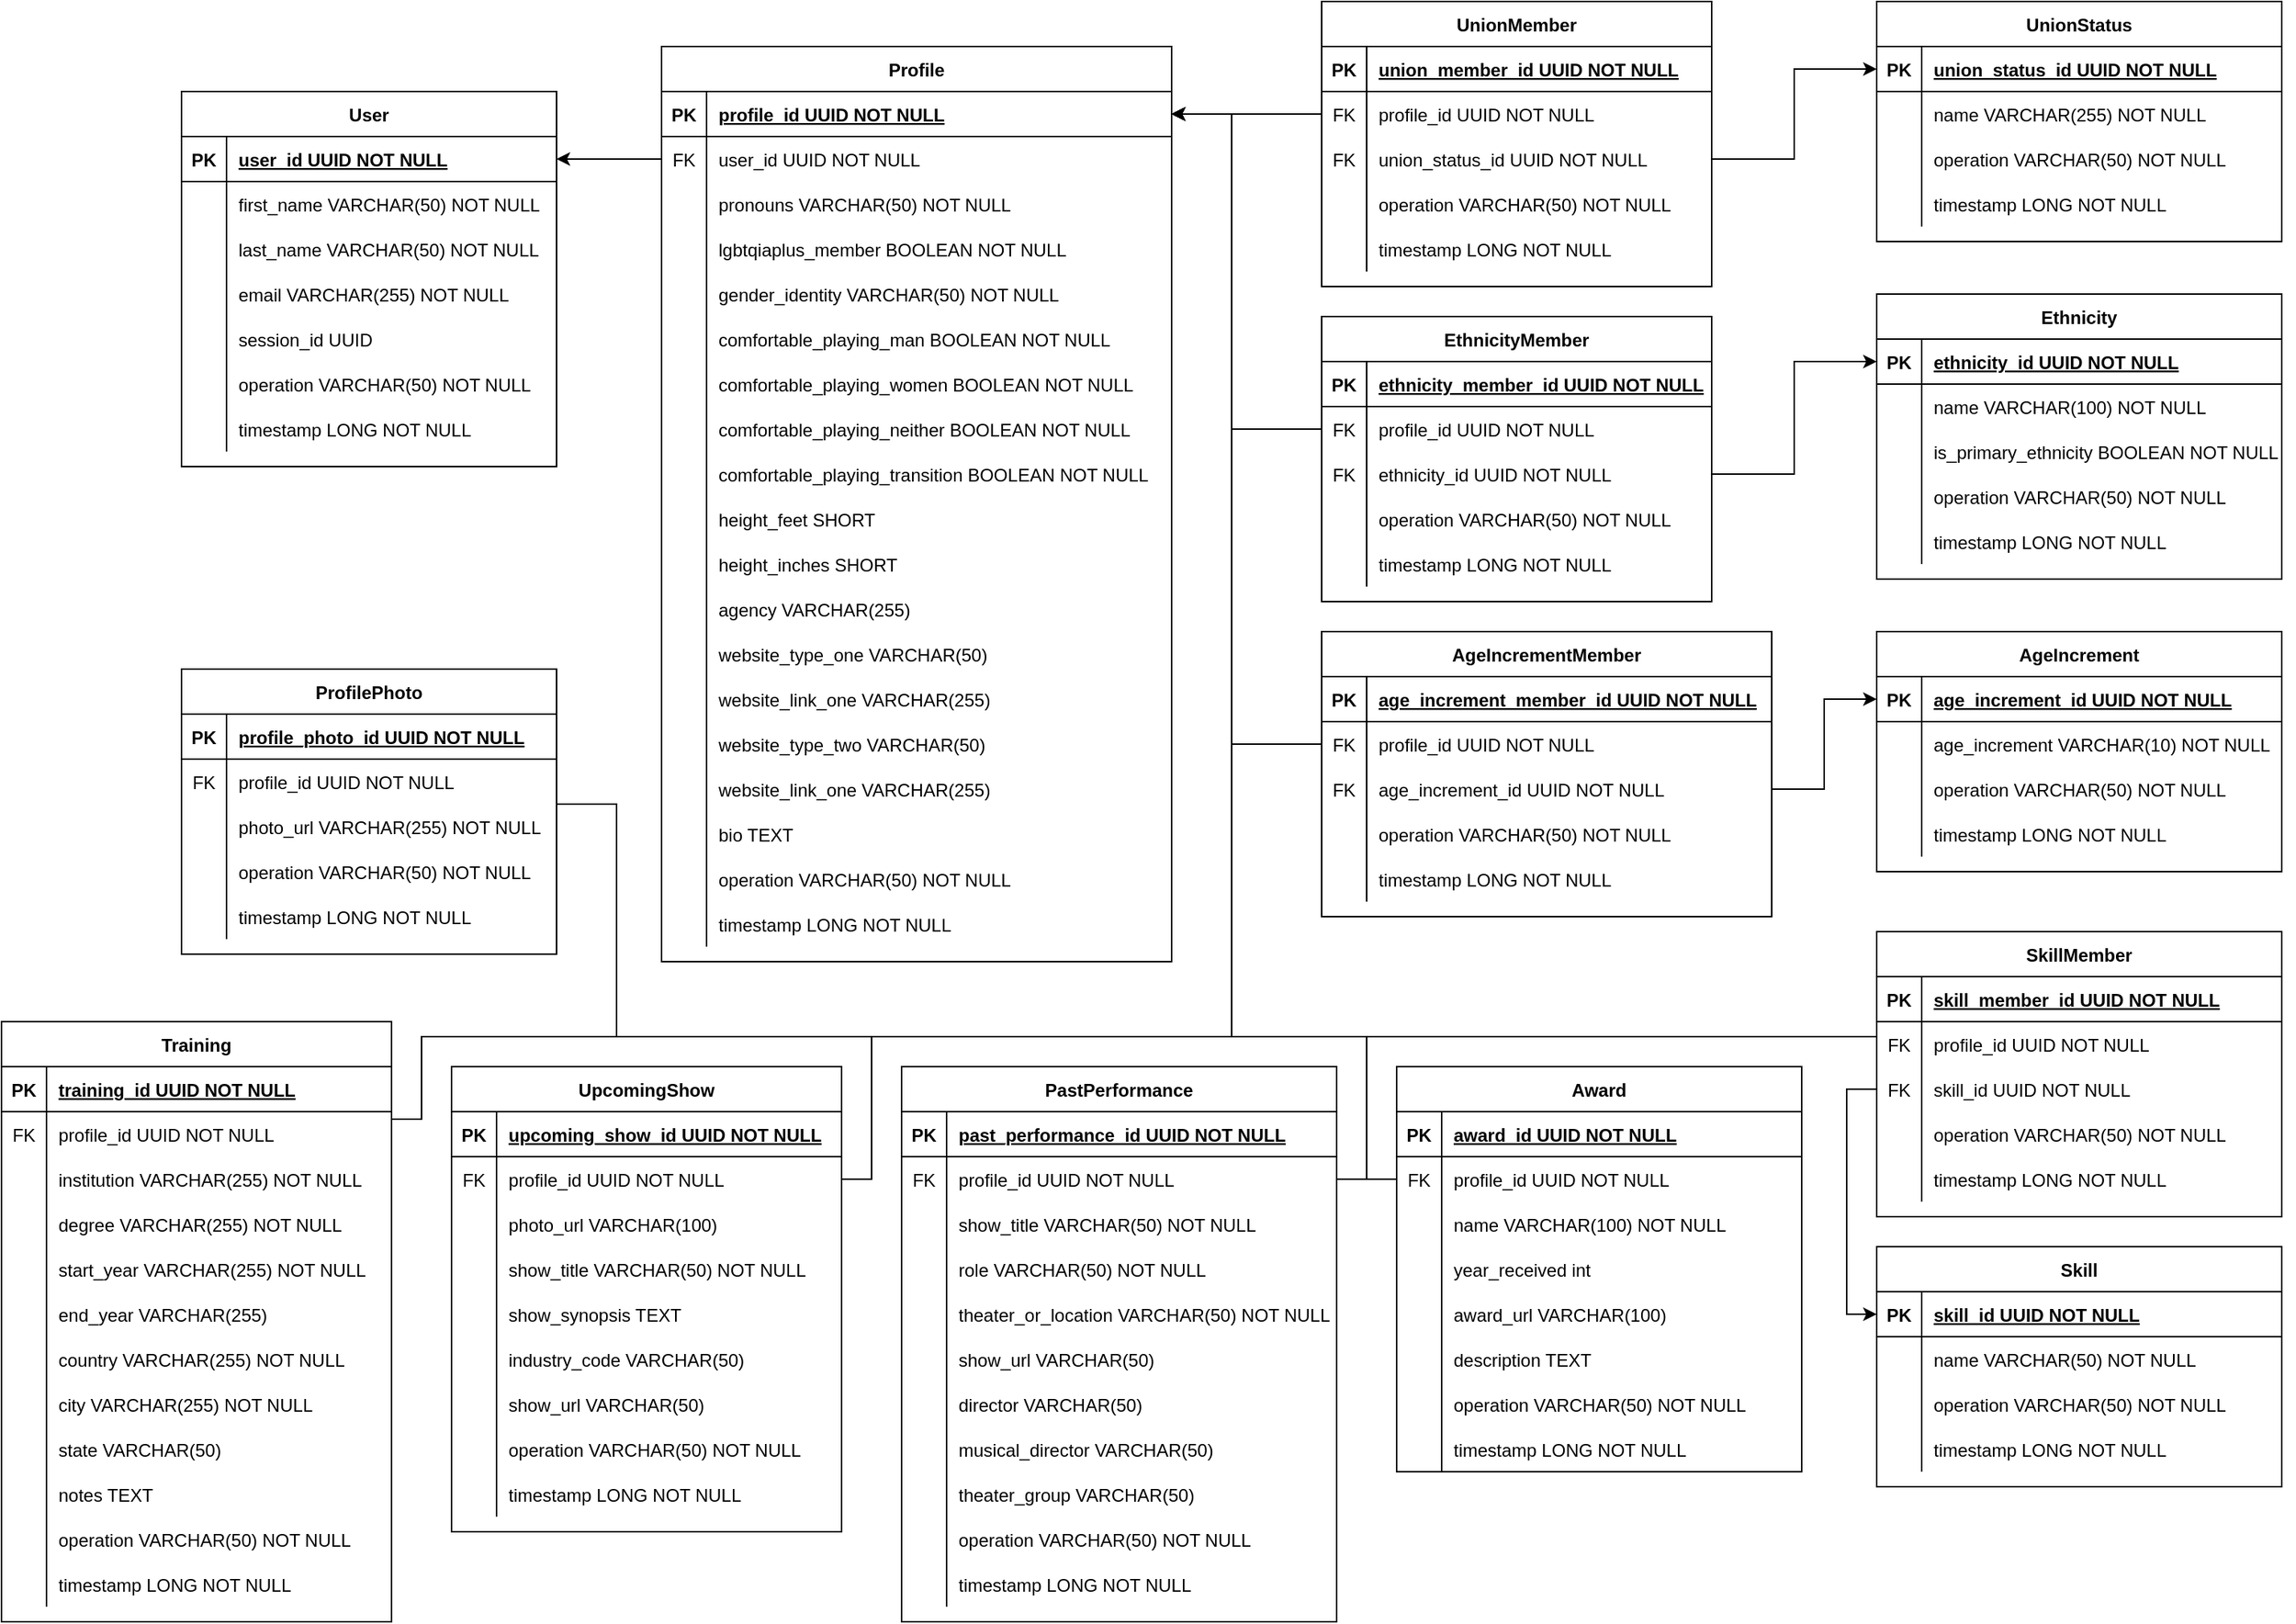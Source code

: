 <mxfile version="14.2.9" type="device"><diagram id="R2lEEEUBdFMjLlhIrx00" name="Page-1"><mxGraphModel dx="1666" dy="770" grid="1" gridSize="10" guides="1" tooltips="1" connect="1" arrows="1" fold="1" page="1" pageScale="1" pageWidth="850" pageHeight="1100" math="0" shadow="0" extFonts="Permanent Marker^https://fonts.googleapis.com/css?family=Permanent+Marker"><root><mxCell id="0"/><mxCell id="1" parent="0"/><mxCell id="C-vyLk0tnHw3VtMMgP7b-23" value="User" style="shape=table;startSize=30;container=1;collapsible=1;childLayout=tableLayout;fixedRows=1;rowLines=0;fontStyle=1;align=center;resizeLast=1;" parent="1" vertex="1"><mxGeometry x="290" y="70" width="250" height="250" as="geometry"/></mxCell><mxCell id="C-vyLk0tnHw3VtMMgP7b-24" value="" style="shape=partialRectangle;collapsible=0;dropTarget=0;pointerEvents=0;fillColor=none;points=[[0,0.5],[1,0.5]];portConstraint=eastwest;top=0;left=0;right=0;bottom=1;" parent="C-vyLk0tnHw3VtMMgP7b-23" vertex="1"><mxGeometry y="30" width="250" height="30" as="geometry"/></mxCell><mxCell id="C-vyLk0tnHw3VtMMgP7b-25" value="PK" style="shape=partialRectangle;overflow=hidden;connectable=0;fillColor=none;top=0;left=0;bottom=0;right=0;fontStyle=1;" parent="C-vyLk0tnHw3VtMMgP7b-24" vertex="1"><mxGeometry width="30" height="30" as="geometry"/></mxCell><mxCell id="C-vyLk0tnHw3VtMMgP7b-26" value="user_id UUID NOT NULL " style="shape=partialRectangle;overflow=hidden;connectable=0;fillColor=none;top=0;left=0;bottom=0;right=0;align=left;spacingLeft=6;fontStyle=5;" parent="C-vyLk0tnHw3VtMMgP7b-24" vertex="1"><mxGeometry x="30" width="220" height="30" as="geometry"/></mxCell><mxCell id="jtozvUe5P3eM_it9-Mcv-16" value="" style="shape=partialRectangle;collapsible=0;dropTarget=0;pointerEvents=0;fillColor=none;points=[[0,0.5],[1,0.5]];portConstraint=eastwest;top=0;left=0;right=0;bottom=0;" parent="C-vyLk0tnHw3VtMMgP7b-23" vertex="1"><mxGeometry y="60" width="250" height="30" as="geometry"/></mxCell><mxCell id="jtozvUe5P3eM_it9-Mcv-17" value="" style="shape=partialRectangle;overflow=hidden;connectable=0;fillColor=none;top=0;left=0;bottom=0;right=0;" parent="jtozvUe5P3eM_it9-Mcv-16" vertex="1"><mxGeometry width="30" height="30" as="geometry"/></mxCell><mxCell id="jtozvUe5P3eM_it9-Mcv-18" value="first_name VARCHAR(50) NOT NULL" style="shape=partialRectangle;overflow=hidden;connectable=0;fillColor=none;top=0;left=0;bottom=0;right=0;align=left;spacingLeft=6;" parent="jtozvUe5P3eM_it9-Mcv-16" vertex="1"><mxGeometry x="30" width="220" height="30" as="geometry"/></mxCell><mxCell id="jtozvUe5P3eM_it9-Mcv-19" value="" style="shape=partialRectangle;collapsible=0;dropTarget=0;pointerEvents=0;fillColor=none;points=[[0,0.5],[1,0.5]];portConstraint=eastwest;top=0;left=0;right=0;bottom=0;" parent="C-vyLk0tnHw3VtMMgP7b-23" vertex="1"><mxGeometry y="90" width="250" height="30" as="geometry"/></mxCell><mxCell id="jtozvUe5P3eM_it9-Mcv-20" value="" style="shape=partialRectangle;overflow=hidden;connectable=0;fillColor=none;top=0;left=0;bottom=0;right=0;" parent="jtozvUe5P3eM_it9-Mcv-19" vertex="1"><mxGeometry width="30" height="30" as="geometry"/></mxCell><mxCell id="jtozvUe5P3eM_it9-Mcv-21" value="last_name VARCHAR(50) NOT NULL" style="shape=partialRectangle;overflow=hidden;connectable=0;fillColor=none;top=0;left=0;bottom=0;right=0;align=left;spacingLeft=6;" parent="jtozvUe5P3eM_it9-Mcv-19" vertex="1"><mxGeometry x="30" width="220" height="30" as="geometry"/></mxCell><mxCell id="0eWQbyv4Hj42L9YiM4eQ-4" value="" style="shape=partialRectangle;collapsible=0;dropTarget=0;pointerEvents=0;fillColor=none;points=[[0,0.5],[1,0.5]];portConstraint=eastwest;top=0;left=0;right=0;bottom=0;" parent="C-vyLk0tnHw3VtMMgP7b-23" vertex="1"><mxGeometry y="120" width="250" height="30" as="geometry"/></mxCell><mxCell id="0eWQbyv4Hj42L9YiM4eQ-5" value="" style="shape=partialRectangle;overflow=hidden;connectable=0;fillColor=none;top=0;left=0;bottom=0;right=0;" parent="0eWQbyv4Hj42L9YiM4eQ-4" vertex="1"><mxGeometry width="30" height="30" as="geometry"/></mxCell><mxCell id="0eWQbyv4Hj42L9YiM4eQ-6" value="email VARCHAR(255) NOT NULL" style="shape=partialRectangle;overflow=hidden;connectable=0;fillColor=none;top=0;left=0;bottom=0;right=0;align=left;spacingLeft=6;" parent="0eWQbyv4Hj42L9YiM4eQ-4" vertex="1"><mxGeometry x="30" width="220" height="30" as="geometry"/></mxCell><mxCell id="jtozvUe5P3eM_it9-Mcv-22" value="" style="shape=partialRectangle;collapsible=0;dropTarget=0;pointerEvents=0;fillColor=none;points=[[0,0.5],[1,0.5]];portConstraint=eastwest;top=0;left=0;right=0;bottom=0;" parent="C-vyLk0tnHw3VtMMgP7b-23" vertex="1"><mxGeometry y="150" width="250" height="30" as="geometry"/></mxCell><mxCell id="jtozvUe5P3eM_it9-Mcv-23" value="" style="shape=partialRectangle;overflow=hidden;connectable=0;fillColor=none;top=0;left=0;bottom=0;right=0;" parent="jtozvUe5P3eM_it9-Mcv-22" vertex="1"><mxGeometry width="30" height="30" as="geometry"/></mxCell><mxCell id="jtozvUe5P3eM_it9-Mcv-24" value="session_id UUID" style="shape=partialRectangle;overflow=hidden;connectable=0;fillColor=none;top=0;left=0;bottom=0;right=0;align=left;spacingLeft=6;" parent="jtozvUe5P3eM_it9-Mcv-22" vertex="1"><mxGeometry x="30" width="220" height="30" as="geometry"/></mxCell><mxCell id="jtozvUe5P3eM_it9-Mcv-28" value="" style="shape=partialRectangle;collapsible=0;dropTarget=0;pointerEvents=0;fillColor=none;points=[[0,0.5],[1,0.5]];portConstraint=eastwest;top=0;left=0;right=0;bottom=0;" parent="C-vyLk0tnHw3VtMMgP7b-23" vertex="1"><mxGeometry y="180" width="250" height="30" as="geometry"/></mxCell><mxCell id="jtozvUe5P3eM_it9-Mcv-29" value="" style="shape=partialRectangle;overflow=hidden;connectable=0;fillColor=none;top=0;left=0;bottom=0;right=0;" parent="jtozvUe5P3eM_it9-Mcv-28" vertex="1"><mxGeometry width="30" height="30" as="geometry"/></mxCell><mxCell id="jtozvUe5P3eM_it9-Mcv-30" value="operation VARCHAR(50) NOT NULL" style="shape=partialRectangle;overflow=hidden;connectable=0;fillColor=none;top=0;left=0;bottom=0;right=0;align=left;spacingLeft=6;" parent="jtozvUe5P3eM_it9-Mcv-28" vertex="1"><mxGeometry x="30" width="220" height="30" as="geometry"/></mxCell><mxCell id="C-vyLk0tnHw3VtMMgP7b-27" value="" style="shape=partialRectangle;collapsible=0;dropTarget=0;pointerEvents=0;fillColor=none;points=[[0,0.5],[1,0.5]];portConstraint=eastwest;top=0;left=0;right=0;bottom=0;" parent="C-vyLk0tnHw3VtMMgP7b-23" vertex="1"><mxGeometry y="210" width="250" height="30" as="geometry"/></mxCell><mxCell id="C-vyLk0tnHw3VtMMgP7b-28" value="" style="shape=partialRectangle;overflow=hidden;connectable=0;fillColor=none;top=0;left=0;bottom=0;right=0;" parent="C-vyLk0tnHw3VtMMgP7b-27" vertex="1"><mxGeometry width="30" height="30" as="geometry"/></mxCell><mxCell id="C-vyLk0tnHw3VtMMgP7b-29" value="timestamp LONG NOT NULL" style="shape=partialRectangle;overflow=hidden;connectable=0;fillColor=none;top=0;left=0;bottom=0;right=0;align=left;spacingLeft=6;" parent="C-vyLk0tnHw3VtMMgP7b-27" vertex="1"><mxGeometry x="30" width="220" height="30" as="geometry"/></mxCell><mxCell id="jtozvUe5P3eM_it9-Mcv-1" value="Profile" style="shape=table;startSize=30;container=1;collapsible=1;childLayout=tableLayout;fixedRows=1;rowLines=0;fontStyle=1;align=center;resizeLast=1;" parent="1" vertex="1"><mxGeometry x="610" y="40" width="340" height="610" as="geometry"/></mxCell><mxCell id="jtozvUe5P3eM_it9-Mcv-2" value="" style="shape=partialRectangle;collapsible=0;dropTarget=0;pointerEvents=0;fillColor=none;points=[[0,0.5],[1,0.5]];portConstraint=eastwest;top=0;left=0;right=0;bottom=1;" parent="jtozvUe5P3eM_it9-Mcv-1" vertex="1"><mxGeometry y="30" width="340" height="30" as="geometry"/></mxCell><mxCell id="jtozvUe5P3eM_it9-Mcv-3" value="PK" style="shape=partialRectangle;overflow=hidden;connectable=0;fillColor=none;top=0;left=0;bottom=0;right=0;fontStyle=1;" parent="jtozvUe5P3eM_it9-Mcv-2" vertex="1"><mxGeometry width="30" height="30" as="geometry"/></mxCell><mxCell id="jtozvUe5P3eM_it9-Mcv-4" value="profile_id UUID NOT NULL " style="shape=partialRectangle;overflow=hidden;connectable=0;fillColor=none;top=0;left=0;bottom=0;right=0;align=left;spacingLeft=6;fontStyle=5;" parent="jtozvUe5P3eM_it9-Mcv-2" vertex="1"><mxGeometry x="30" width="310" height="30" as="geometry"/></mxCell><mxCell id="jtozvUe5P3eM_it9-Mcv-43" value="" style="shape=partialRectangle;collapsible=0;dropTarget=0;pointerEvents=0;fillColor=none;points=[[0,0.5],[1,0.5]];portConstraint=eastwest;top=0;left=0;right=0;bottom=0;" parent="jtozvUe5P3eM_it9-Mcv-1" vertex="1"><mxGeometry y="60" width="340" height="30" as="geometry"/></mxCell><mxCell id="jtozvUe5P3eM_it9-Mcv-44" value="FK" style="shape=partialRectangle;overflow=hidden;connectable=0;fillColor=none;top=0;left=0;bottom=0;right=0;" parent="jtozvUe5P3eM_it9-Mcv-43" vertex="1"><mxGeometry width="30" height="30" as="geometry"/></mxCell><mxCell id="jtozvUe5P3eM_it9-Mcv-45" value="user_id UUID NOT NULL" style="shape=partialRectangle;overflow=hidden;connectable=0;fillColor=none;top=0;left=0;bottom=0;right=0;align=left;spacingLeft=6;" parent="jtozvUe5P3eM_it9-Mcv-43" vertex="1"><mxGeometry x="30" width="310" height="30" as="geometry"/></mxCell><mxCell id="jtozvUe5P3eM_it9-Mcv-47" value="" style="shape=partialRectangle;collapsible=0;dropTarget=0;pointerEvents=0;fillColor=none;points=[[0,0.5],[1,0.5]];portConstraint=eastwest;top=0;left=0;right=0;bottom=0;" parent="jtozvUe5P3eM_it9-Mcv-1" vertex="1"><mxGeometry y="90" width="340" height="30" as="geometry"/></mxCell><mxCell id="jtozvUe5P3eM_it9-Mcv-48" value="" style="shape=partialRectangle;overflow=hidden;connectable=0;fillColor=none;top=0;left=0;bottom=0;right=0;" parent="jtozvUe5P3eM_it9-Mcv-47" vertex="1"><mxGeometry width="30" height="30" as="geometry"/></mxCell><mxCell id="jtozvUe5P3eM_it9-Mcv-49" value="pronouns VARCHAR(50) NOT NULL" style="shape=partialRectangle;overflow=hidden;connectable=0;fillColor=none;top=0;left=0;bottom=0;right=0;align=left;spacingLeft=6;" parent="jtozvUe5P3eM_it9-Mcv-47" vertex="1"><mxGeometry x="30" width="310" height="30" as="geometry"/></mxCell><mxCell id="jtozvUe5P3eM_it9-Mcv-50" value="" style="shape=partialRectangle;collapsible=0;dropTarget=0;pointerEvents=0;fillColor=none;points=[[0,0.5],[1,0.5]];portConstraint=eastwest;top=0;left=0;right=0;bottom=0;" parent="jtozvUe5P3eM_it9-Mcv-1" vertex="1"><mxGeometry y="120" width="340" height="30" as="geometry"/></mxCell><mxCell id="jtozvUe5P3eM_it9-Mcv-51" value="" style="shape=partialRectangle;overflow=hidden;connectable=0;fillColor=none;top=0;left=0;bottom=0;right=0;" parent="jtozvUe5P3eM_it9-Mcv-50" vertex="1"><mxGeometry width="30" height="30" as="geometry"/></mxCell><mxCell id="jtozvUe5P3eM_it9-Mcv-52" value="lgbtqiaplus_member BOOLEAN NOT NULL" style="shape=partialRectangle;overflow=hidden;connectable=0;fillColor=none;top=0;left=0;bottom=0;right=0;align=left;spacingLeft=6;" parent="jtozvUe5P3eM_it9-Mcv-50" vertex="1"><mxGeometry x="30" width="310" height="30" as="geometry"/></mxCell><mxCell id="jtozvUe5P3eM_it9-Mcv-62" value="" style="shape=partialRectangle;collapsible=0;dropTarget=0;pointerEvents=0;fillColor=none;points=[[0,0.5],[1,0.5]];portConstraint=eastwest;top=0;left=0;right=0;bottom=0;" parent="jtozvUe5P3eM_it9-Mcv-1" vertex="1"><mxGeometry y="150" width="340" height="30" as="geometry"/></mxCell><mxCell id="jtozvUe5P3eM_it9-Mcv-63" value="" style="shape=partialRectangle;overflow=hidden;connectable=0;fillColor=none;top=0;left=0;bottom=0;right=0;" parent="jtozvUe5P3eM_it9-Mcv-62" vertex="1"><mxGeometry width="30" height="30" as="geometry"/></mxCell><mxCell id="jtozvUe5P3eM_it9-Mcv-64" value="gender_identity VARCHAR(50) NOT NULL" style="shape=partialRectangle;overflow=hidden;connectable=0;fillColor=none;top=0;left=0;bottom=0;right=0;align=left;spacingLeft=6;" parent="jtozvUe5P3eM_it9-Mcv-62" vertex="1"><mxGeometry x="30" width="310" height="30" as="geometry"/></mxCell><mxCell id="jtozvUe5P3eM_it9-Mcv-65" value="" style="shape=partialRectangle;collapsible=0;dropTarget=0;pointerEvents=0;fillColor=none;points=[[0,0.5],[1,0.5]];portConstraint=eastwest;top=0;left=0;right=0;bottom=0;" parent="jtozvUe5P3eM_it9-Mcv-1" vertex="1"><mxGeometry y="180" width="340" height="30" as="geometry"/></mxCell><mxCell id="jtozvUe5P3eM_it9-Mcv-66" value="" style="shape=partialRectangle;overflow=hidden;connectable=0;fillColor=none;top=0;left=0;bottom=0;right=0;" parent="jtozvUe5P3eM_it9-Mcv-65" vertex="1"><mxGeometry width="30" height="30" as="geometry"/></mxCell><mxCell id="jtozvUe5P3eM_it9-Mcv-67" value="comfortable_playing_man BOOLEAN NOT NULL" style="shape=partialRectangle;overflow=hidden;connectable=0;fillColor=none;top=0;left=0;bottom=0;right=0;align=left;spacingLeft=6;" parent="jtozvUe5P3eM_it9-Mcv-65" vertex="1"><mxGeometry x="30" width="310" height="30" as="geometry"/></mxCell><mxCell id="jtozvUe5P3eM_it9-Mcv-68" value="" style="shape=partialRectangle;collapsible=0;dropTarget=0;pointerEvents=0;fillColor=none;points=[[0,0.5],[1,0.5]];portConstraint=eastwest;top=0;left=0;right=0;bottom=0;" parent="jtozvUe5P3eM_it9-Mcv-1" vertex="1"><mxGeometry y="210" width="340" height="30" as="geometry"/></mxCell><mxCell id="jtozvUe5P3eM_it9-Mcv-69" value="" style="shape=partialRectangle;overflow=hidden;connectable=0;fillColor=none;top=0;left=0;bottom=0;right=0;" parent="jtozvUe5P3eM_it9-Mcv-68" vertex="1"><mxGeometry width="30" height="30" as="geometry"/></mxCell><mxCell id="jtozvUe5P3eM_it9-Mcv-70" value="comfortable_playing_women BOOLEAN NOT NULL" style="shape=partialRectangle;overflow=hidden;connectable=0;fillColor=none;top=0;left=0;bottom=0;right=0;align=left;spacingLeft=6;" parent="jtozvUe5P3eM_it9-Mcv-68" vertex="1"><mxGeometry x="30" width="310" height="30" as="geometry"/></mxCell><mxCell id="jtozvUe5P3eM_it9-Mcv-71" value="" style="shape=partialRectangle;collapsible=0;dropTarget=0;pointerEvents=0;fillColor=none;points=[[0,0.5],[1,0.5]];portConstraint=eastwest;top=0;left=0;right=0;bottom=0;" parent="jtozvUe5P3eM_it9-Mcv-1" vertex="1"><mxGeometry y="240" width="340" height="30" as="geometry"/></mxCell><mxCell id="jtozvUe5P3eM_it9-Mcv-72" value="" style="shape=partialRectangle;overflow=hidden;connectable=0;fillColor=none;top=0;left=0;bottom=0;right=0;" parent="jtozvUe5P3eM_it9-Mcv-71" vertex="1"><mxGeometry width="30" height="30" as="geometry"/></mxCell><mxCell id="jtozvUe5P3eM_it9-Mcv-73" value="comfortable_playing_neither BOOLEAN NOT NULL" style="shape=partialRectangle;overflow=hidden;connectable=0;fillColor=none;top=0;left=0;bottom=0;right=0;align=left;spacingLeft=6;" parent="jtozvUe5P3eM_it9-Mcv-71" vertex="1"><mxGeometry x="30" width="310" height="30" as="geometry"/></mxCell><mxCell id="jtozvUe5P3eM_it9-Mcv-113" value="" style="shape=partialRectangle;collapsible=0;dropTarget=0;pointerEvents=0;fillColor=none;points=[[0,0.5],[1,0.5]];portConstraint=eastwest;top=0;left=0;right=0;bottom=0;" parent="jtozvUe5P3eM_it9-Mcv-1" vertex="1"><mxGeometry y="270" width="340" height="30" as="geometry"/></mxCell><mxCell id="jtozvUe5P3eM_it9-Mcv-114" value="" style="shape=partialRectangle;overflow=hidden;connectable=0;fillColor=none;top=0;left=0;bottom=0;right=0;" parent="jtozvUe5P3eM_it9-Mcv-113" vertex="1"><mxGeometry width="30" height="30" as="geometry"/></mxCell><mxCell id="jtozvUe5P3eM_it9-Mcv-115" value="comfortable_playing_transition BOOLEAN NOT NULL" style="shape=partialRectangle;overflow=hidden;connectable=0;fillColor=none;top=0;left=0;bottom=0;right=0;align=left;spacingLeft=6;" parent="jtozvUe5P3eM_it9-Mcv-113" vertex="1"><mxGeometry x="30" width="310" height="30" as="geometry"/></mxCell><mxCell id="jtozvUe5P3eM_it9-Mcv-53" value="" style="shape=partialRectangle;collapsible=0;dropTarget=0;pointerEvents=0;fillColor=none;points=[[0,0.5],[1,0.5]];portConstraint=eastwest;top=0;left=0;right=0;bottom=0;" parent="jtozvUe5P3eM_it9-Mcv-1" vertex="1"><mxGeometry y="300" width="340" height="30" as="geometry"/></mxCell><mxCell id="jtozvUe5P3eM_it9-Mcv-54" value="" style="shape=partialRectangle;overflow=hidden;connectable=0;fillColor=none;top=0;left=0;bottom=0;right=0;" parent="jtozvUe5P3eM_it9-Mcv-53" vertex="1"><mxGeometry width="30" height="30" as="geometry"/></mxCell><mxCell id="jtozvUe5P3eM_it9-Mcv-55" value="height_feet SHORT" style="shape=partialRectangle;overflow=hidden;connectable=0;fillColor=none;top=0;left=0;bottom=0;right=0;align=left;spacingLeft=6;" parent="jtozvUe5P3eM_it9-Mcv-53" vertex="1"><mxGeometry x="30" width="310" height="30" as="geometry"/></mxCell><mxCell id="jtozvUe5P3eM_it9-Mcv-56" value="" style="shape=partialRectangle;collapsible=0;dropTarget=0;pointerEvents=0;fillColor=none;points=[[0,0.5],[1,0.5]];portConstraint=eastwest;top=0;left=0;right=0;bottom=0;" parent="jtozvUe5P3eM_it9-Mcv-1" vertex="1"><mxGeometry y="330" width="340" height="30" as="geometry"/></mxCell><mxCell id="jtozvUe5P3eM_it9-Mcv-57" value="" style="shape=partialRectangle;overflow=hidden;connectable=0;fillColor=none;top=0;left=0;bottom=0;right=0;" parent="jtozvUe5P3eM_it9-Mcv-56" vertex="1"><mxGeometry width="30" height="30" as="geometry"/></mxCell><mxCell id="jtozvUe5P3eM_it9-Mcv-58" value="height_inches SHORT" style="shape=partialRectangle;overflow=hidden;connectable=0;fillColor=none;top=0;left=0;bottom=0;right=0;align=left;spacingLeft=6;" parent="jtozvUe5P3eM_it9-Mcv-56" vertex="1"><mxGeometry x="30" width="310" height="30" as="geometry"/></mxCell><mxCell id="jtozvUe5P3eM_it9-Mcv-116" value="" style="shape=partialRectangle;collapsible=0;dropTarget=0;pointerEvents=0;fillColor=none;points=[[0,0.5],[1,0.5]];portConstraint=eastwest;top=0;left=0;right=0;bottom=0;" parent="jtozvUe5P3eM_it9-Mcv-1" vertex="1"><mxGeometry y="360" width="340" height="30" as="geometry"/></mxCell><mxCell id="jtozvUe5P3eM_it9-Mcv-117" value="" style="shape=partialRectangle;overflow=hidden;connectable=0;fillColor=none;top=0;left=0;bottom=0;right=0;" parent="jtozvUe5P3eM_it9-Mcv-116" vertex="1"><mxGeometry width="30" height="30" as="geometry"/></mxCell><mxCell id="jtozvUe5P3eM_it9-Mcv-118" value="agency VARCHAR(255)  " style="shape=partialRectangle;overflow=hidden;connectable=0;fillColor=none;top=0;left=0;bottom=0;right=0;align=left;spacingLeft=6;" parent="jtozvUe5P3eM_it9-Mcv-116" vertex="1"><mxGeometry x="30" width="310" height="30" as="geometry"/></mxCell><mxCell id="jtozvUe5P3eM_it9-Mcv-119" value="" style="shape=partialRectangle;collapsible=0;dropTarget=0;pointerEvents=0;fillColor=none;points=[[0,0.5],[1,0.5]];portConstraint=eastwest;top=0;left=0;right=0;bottom=0;" parent="jtozvUe5P3eM_it9-Mcv-1" vertex="1"><mxGeometry y="390" width="340" height="30" as="geometry"/></mxCell><mxCell id="jtozvUe5P3eM_it9-Mcv-120" value="" style="shape=partialRectangle;overflow=hidden;connectable=0;fillColor=none;top=0;left=0;bottom=0;right=0;" parent="jtozvUe5P3eM_it9-Mcv-119" vertex="1"><mxGeometry width="30" height="30" as="geometry"/></mxCell><mxCell id="jtozvUe5P3eM_it9-Mcv-121" value="website_type_one VARCHAR(50)  " style="shape=partialRectangle;overflow=hidden;connectable=0;fillColor=none;top=0;left=0;bottom=0;right=0;align=left;spacingLeft=6;" parent="jtozvUe5P3eM_it9-Mcv-119" vertex="1"><mxGeometry x="30" width="310" height="30" as="geometry"/></mxCell><mxCell id="jtozvUe5P3eM_it9-Mcv-122" value="" style="shape=partialRectangle;collapsible=0;dropTarget=0;pointerEvents=0;fillColor=none;points=[[0,0.5],[1,0.5]];portConstraint=eastwest;top=0;left=0;right=0;bottom=0;" parent="jtozvUe5P3eM_it9-Mcv-1" vertex="1"><mxGeometry y="420" width="340" height="30" as="geometry"/></mxCell><mxCell id="jtozvUe5P3eM_it9-Mcv-123" value="" style="shape=partialRectangle;overflow=hidden;connectable=0;fillColor=none;top=0;left=0;bottom=0;right=0;" parent="jtozvUe5P3eM_it9-Mcv-122" vertex="1"><mxGeometry width="30" height="30" as="geometry"/></mxCell><mxCell id="jtozvUe5P3eM_it9-Mcv-124" value="website_link_one VARCHAR(255)  " style="shape=partialRectangle;overflow=hidden;connectable=0;fillColor=none;top=0;left=0;bottom=0;right=0;align=left;spacingLeft=6;" parent="jtozvUe5P3eM_it9-Mcv-122" vertex="1"><mxGeometry x="30" width="310" height="30" as="geometry"/></mxCell><mxCell id="jtozvUe5P3eM_it9-Mcv-125" value="" style="shape=partialRectangle;collapsible=0;dropTarget=0;pointerEvents=0;fillColor=none;points=[[0,0.5],[1,0.5]];portConstraint=eastwest;top=0;left=0;right=0;bottom=0;" parent="jtozvUe5P3eM_it9-Mcv-1" vertex="1"><mxGeometry y="450" width="340" height="30" as="geometry"/></mxCell><mxCell id="jtozvUe5P3eM_it9-Mcv-126" value="" style="shape=partialRectangle;overflow=hidden;connectable=0;fillColor=none;top=0;left=0;bottom=0;right=0;" parent="jtozvUe5P3eM_it9-Mcv-125" vertex="1"><mxGeometry width="30" height="30" as="geometry"/></mxCell><mxCell id="jtozvUe5P3eM_it9-Mcv-127" value="website_type_two VARCHAR(50)  " style="shape=partialRectangle;overflow=hidden;connectable=0;fillColor=none;top=0;left=0;bottom=0;right=0;align=left;spacingLeft=6;" parent="jtozvUe5P3eM_it9-Mcv-125" vertex="1"><mxGeometry x="30" width="310" height="30" as="geometry"/></mxCell><mxCell id="jtozvUe5P3eM_it9-Mcv-128" value="" style="shape=partialRectangle;collapsible=0;dropTarget=0;pointerEvents=0;fillColor=none;points=[[0,0.5],[1,0.5]];portConstraint=eastwest;top=0;left=0;right=0;bottom=0;" parent="jtozvUe5P3eM_it9-Mcv-1" vertex="1"><mxGeometry y="480" width="340" height="30" as="geometry"/></mxCell><mxCell id="jtozvUe5P3eM_it9-Mcv-129" value="" style="shape=partialRectangle;overflow=hidden;connectable=0;fillColor=none;top=0;left=0;bottom=0;right=0;" parent="jtozvUe5P3eM_it9-Mcv-128" vertex="1"><mxGeometry width="30" height="30" as="geometry"/></mxCell><mxCell id="jtozvUe5P3eM_it9-Mcv-130" value="website_link_one VARCHAR(255)  " style="shape=partialRectangle;overflow=hidden;connectable=0;fillColor=none;top=0;left=0;bottom=0;right=0;align=left;spacingLeft=6;" parent="jtozvUe5P3eM_it9-Mcv-128" vertex="1"><mxGeometry x="30" width="310" height="30" as="geometry"/></mxCell><mxCell id="0eWQbyv4Hj42L9YiM4eQ-171" value="" style="shape=partialRectangle;collapsible=0;dropTarget=0;pointerEvents=0;fillColor=none;points=[[0,0.5],[1,0.5]];portConstraint=eastwest;top=0;left=0;right=0;bottom=0;" parent="jtozvUe5P3eM_it9-Mcv-1" vertex="1"><mxGeometry y="510" width="340" height="30" as="geometry"/></mxCell><mxCell id="0eWQbyv4Hj42L9YiM4eQ-172" value="" style="shape=partialRectangle;overflow=hidden;connectable=0;fillColor=none;top=0;left=0;bottom=0;right=0;" parent="0eWQbyv4Hj42L9YiM4eQ-171" vertex="1"><mxGeometry width="30" height="30" as="geometry"/></mxCell><mxCell id="0eWQbyv4Hj42L9YiM4eQ-173" value="bio TEXT  " style="shape=partialRectangle;overflow=hidden;connectable=0;fillColor=none;top=0;left=0;bottom=0;right=0;align=left;spacingLeft=6;" parent="0eWQbyv4Hj42L9YiM4eQ-171" vertex="1"><mxGeometry x="30" width="310" height="30" as="geometry"/></mxCell><mxCell id="0eWQbyv4Hj42L9YiM4eQ-160" value="" style="shape=partialRectangle;collapsible=0;dropTarget=0;pointerEvents=0;fillColor=none;points=[[0,0.5],[1,0.5]];portConstraint=eastwest;top=0;left=0;right=0;bottom=0;" parent="jtozvUe5P3eM_it9-Mcv-1" vertex="1"><mxGeometry y="540" width="340" height="30" as="geometry"/></mxCell><mxCell id="0eWQbyv4Hj42L9YiM4eQ-161" value="" style="shape=partialRectangle;overflow=hidden;connectable=0;fillColor=none;top=0;left=0;bottom=0;right=0;" parent="0eWQbyv4Hj42L9YiM4eQ-160" vertex="1"><mxGeometry width="30" height="30" as="geometry"/></mxCell><mxCell id="0eWQbyv4Hj42L9YiM4eQ-162" value="operation VARCHAR(50) NOT NULL" style="shape=partialRectangle;overflow=hidden;connectable=0;fillColor=none;top=0;left=0;bottom=0;right=0;align=left;spacingLeft=6;" parent="0eWQbyv4Hj42L9YiM4eQ-160" vertex="1"><mxGeometry x="30" width="310" height="30" as="geometry"/></mxCell><mxCell id="0eWQbyv4Hj42L9YiM4eQ-1" value="" style="shape=partialRectangle;collapsible=0;dropTarget=0;pointerEvents=0;fillColor=none;points=[[0,0.5],[1,0.5]];portConstraint=eastwest;top=0;left=0;right=0;bottom=0;" parent="jtozvUe5P3eM_it9-Mcv-1" vertex="1"><mxGeometry y="570" width="340" height="30" as="geometry"/></mxCell><mxCell id="0eWQbyv4Hj42L9YiM4eQ-2" value="" style="shape=partialRectangle;overflow=hidden;connectable=0;fillColor=none;top=0;left=0;bottom=0;right=0;" parent="0eWQbyv4Hj42L9YiM4eQ-1" vertex="1"><mxGeometry width="30" height="30" as="geometry"/></mxCell><mxCell id="0eWQbyv4Hj42L9YiM4eQ-3" value="timestamp LONG NOT NULL" style="shape=partialRectangle;overflow=hidden;connectable=0;fillColor=none;top=0;left=0;bottom=0;right=0;align=left;spacingLeft=6;" parent="0eWQbyv4Hj42L9YiM4eQ-1" vertex="1"><mxGeometry x="30" width="310" height="30" as="geometry"/></mxCell><mxCell id="jtozvUe5P3eM_it9-Mcv-74" value="UnionStatus" style="shape=table;startSize=30;container=1;collapsible=1;childLayout=tableLayout;fixedRows=1;rowLines=0;fontStyle=1;align=center;resizeLast=1;" parent="1" vertex="1"><mxGeometry x="1420" y="10" width="270" height="160" as="geometry"/></mxCell><mxCell id="jtozvUe5P3eM_it9-Mcv-75" value="" style="shape=partialRectangle;collapsible=0;dropTarget=0;pointerEvents=0;fillColor=none;points=[[0,0.5],[1,0.5]];portConstraint=eastwest;top=0;left=0;right=0;bottom=1;" parent="jtozvUe5P3eM_it9-Mcv-74" vertex="1"><mxGeometry y="30" width="270" height="30" as="geometry"/></mxCell><mxCell id="jtozvUe5P3eM_it9-Mcv-76" value="PK" style="shape=partialRectangle;overflow=hidden;connectable=0;fillColor=none;top=0;left=0;bottom=0;right=0;fontStyle=1;" parent="jtozvUe5P3eM_it9-Mcv-75" vertex="1"><mxGeometry width="30" height="30" as="geometry"/></mxCell><mxCell id="jtozvUe5P3eM_it9-Mcv-77" value="union_status_id UUID NOT NULL " style="shape=partialRectangle;overflow=hidden;connectable=0;fillColor=none;top=0;left=0;bottom=0;right=0;align=left;spacingLeft=6;fontStyle=5;" parent="jtozvUe5P3eM_it9-Mcv-75" vertex="1"><mxGeometry x="30" width="240" height="30" as="geometry"/></mxCell><mxCell id="jtozvUe5P3eM_it9-Mcv-101" value="" style="shape=partialRectangle;collapsible=0;dropTarget=0;pointerEvents=0;fillColor=none;points=[[0,0.5],[1,0.5]];portConstraint=eastwest;top=0;left=0;right=0;bottom=0;" parent="jtozvUe5P3eM_it9-Mcv-74" vertex="1"><mxGeometry y="60" width="270" height="30" as="geometry"/></mxCell><mxCell id="jtozvUe5P3eM_it9-Mcv-102" value="" style="shape=partialRectangle;overflow=hidden;connectable=0;fillColor=none;top=0;left=0;bottom=0;right=0;" parent="jtozvUe5P3eM_it9-Mcv-101" vertex="1"><mxGeometry width="30" height="30" as="geometry"/></mxCell><mxCell id="jtozvUe5P3eM_it9-Mcv-103" value="name VARCHAR(255) NOT NULL" style="shape=partialRectangle;overflow=hidden;connectable=0;fillColor=none;top=0;left=0;bottom=0;right=0;align=left;spacingLeft=6;" parent="jtozvUe5P3eM_it9-Mcv-101" vertex="1"><mxGeometry x="30" width="240" height="30" as="geometry"/></mxCell><mxCell id="jtozvUe5P3eM_it9-Mcv-104" value="" style="shape=partialRectangle;collapsible=0;dropTarget=0;pointerEvents=0;fillColor=none;points=[[0,0.5],[1,0.5]];portConstraint=eastwest;top=0;left=0;right=0;bottom=0;" parent="jtozvUe5P3eM_it9-Mcv-74" vertex="1"><mxGeometry y="90" width="270" height="30" as="geometry"/></mxCell><mxCell id="jtozvUe5P3eM_it9-Mcv-105" value="" style="shape=partialRectangle;overflow=hidden;connectable=0;fillColor=none;top=0;left=0;bottom=0;right=0;" parent="jtozvUe5P3eM_it9-Mcv-104" vertex="1"><mxGeometry width="30" height="30" as="geometry"/></mxCell><mxCell id="jtozvUe5P3eM_it9-Mcv-106" value="operation VARCHAR(50) NOT NULL" style="shape=partialRectangle;overflow=hidden;connectable=0;fillColor=none;top=0;left=0;bottom=0;right=0;align=left;spacingLeft=6;" parent="jtozvUe5P3eM_it9-Mcv-104" vertex="1"><mxGeometry x="30" width="240" height="30" as="geometry"/></mxCell><mxCell id="jtozvUe5P3eM_it9-Mcv-78" value="" style="shape=partialRectangle;collapsible=0;dropTarget=0;pointerEvents=0;fillColor=none;points=[[0,0.5],[1,0.5]];portConstraint=eastwest;top=0;left=0;right=0;bottom=0;" parent="jtozvUe5P3eM_it9-Mcv-74" vertex="1"><mxGeometry y="120" width="270" height="30" as="geometry"/></mxCell><mxCell id="jtozvUe5P3eM_it9-Mcv-79" value="" style="shape=partialRectangle;overflow=hidden;connectable=0;fillColor=none;top=0;left=0;bottom=0;right=0;" parent="jtozvUe5P3eM_it9-Mcv-78" vertex="1"><mxGeometry width="30" height="30" as="geometry"/></mxCell><mxCell id="jtozvUe5P3eM_it9-Mcv-80" value="timestamp LONG NOT NULL" style="shape=partialRectangle;overflow=hidden;connectable=0;fillColor=none;top=0;left=0;bottom=0;right=0;align=left;spacingLeft=6;" parent="jtozvUe5P3eM_it9-Mcv-78" vertex="1"><mxGeometry x="30" width="240" height="30" as="geometry"/></mxCell><mxCell id="jtozvUe5P3eM_it9-Mcv-84" value="UnionMember" style="shape=table;startSize=30;container=1;collapsible=1;childLayout=tableLayout;fixedRows=1;rowLines=0;fontStyle=1;align=center;resizeLast=1;" parent="1" vertex="1"><mxGeometry x="1050" y="10" width="260" height="190" as="geometry"/></mxCell><mxCell id="jtozvUe5P3eM_it9-Mcv-85" value="" style="shape=partialRectangle;collapsible=0;dropTarget=0;pointerEvents=0;fillColor=none;points=[[0,0.5],[1,0.5]];portConstraint=eastwest;top=0;left=0;right=0;bottom=1;" parent="jtozvUe5P3eM_it9-Mcv-84" vertex="1"><mxGeometry y="30" width="260" height="30" as="geometry"/></mxCell><mxCell id="jtozvUe5P3eM_it9-Mcv-86" value="PK" style="shape=partialRectangle;overflow=hidden;connectable=0;fillColor=none;top=0;left=0;bottom=0;right=0;fontStyle=1;" parent="jtozvUe5P3eM_it9-Mcv-85" vertex="1"><mxGeometry width="30" height="30" as="geometry"/></mxCell><mxCell id="jtozvUe5P3eM_it9-Mcv-87" value="union_member_id UUID NOT NULL " style="shape=partialRectangle;overflow=hidden;connectable=0;fillColor=none;top=0;left=0;bottom=0;right=0;align=left;spacingLeft=6;fontStyle=5;" parent="jtozvUe5P3eM_it9-Mcv-85" vertex="1"><mxGeometry x="30" width="230" height="30" as="geometry"/></mxCell><mxCell id="jtozvUe5P3eM_it9-Mcv-88" value="" style="shape=partialRectangle;collapsible=0;dropTarget=0;pointerEvents=0;fillColor=none;points=[[0,0.5],[1,0.5]];portConstraint=eastwest;top=0;left=0;right=0;bottom=0;" parent="jtozvUe5P3eM_it9-Mcv-84" vertex="1"><mxGeometry y="60" width="260" height="30" as="geometry"/></mxCell><mxCell id="jtozvUe5P3eM_it9-Mcv-89" value="FK" style="shape=partialRectangle;overflow=hidden;connectable=0;fillColor=none;top=0;left=0;bottom=0;right=0;" parent="jtozvUe5P3eM_it9-Mcv-88" vertex="1"><mxGeometry width="30" height="30" as="geometry"/></mxCell><mxCell id="jtozvUe5P3eM_it9-Mcv-90" value="profile_id UUID NOT NULL" style="shape=partialRectangle;overflow=hidden;connectable=0;fillColor=none;top=0;left=0;bottom=0;right=0;align=left;spacingLeft=6;" parent="jtozvUe5P3eM_it9-Mcv-88" vertex="1"><mxGeometry x="30" width="230" height="30" as="geometry"/></mxCell><mxCell id="jtozvUe5P3eM_it9-Mcv-91" value="" style="shape=partialRectangle;collapsible=0;dropTarget=0;pointerEvents=0;fillColor=none;points=[[0,0.5],[1,0.5]];portConstraint=eastwest;top=0;left=0;right=0;bottom=0;" parent="jtozvUe5P3eM_it9-Mcv-84" vertex="1"><mxGeometry y="90" width="260" height="30" as="geometry"/></mxCell><mxCell id="jtozvUe5P3eM_it9-Mcv-92" value="FK" style="shape=partialRectangle;overflow=hidden;connectable=0;fillColor=none;top=0;left=0;bottom=0;right=0;" parent="jtozvUe5P3eM_it9-Mcv-91" vertex="1"><mxGeometry width="30" height="30" as="geometry"/></mxCell><mxCell id="jtozvUe5P3eM_it9-Mcv-93" value="union_status_id UUID NOT NULL" style="shape=partialRectangle;overflow=hidden;connectable=0;fillColor=none;top=0;left=0;bottom=0;right=0;align=left;spacingLeft=6;" parent="jtozvUe5P3eM_it9-Mcv-91" vertex="1"><mxGeometry x="30" width="230" height="30" as="geometry"/></mxCell><mxCell id="jtozvUe5P3eM_it9-Mcv-95" value="" style="shape=partialRectangle;collapsible=0;dropTarget=0;pointerEvents=0;fillColor=none;points=[[0,0.5],[1,0.5]];portConstraint=eastwest;top=0;left=0;right=0;bottom=0;" parent="jtozvUe5P3eM_it9-Mcv-84" vertex="1"><mxGeometry y="120" width="260" height="30" as="geometry"/></mxCell><mxCell id="jtozvUe5P3eM_it9-Mcv-96" value="" style="shape=partialRectangle;overflow=hidden;connectable=0;fillColor=none;top=0;left=0;bottom=0;right=0;" parent="jtozvUe5P3eM_it9-Mcv-95" vertex="1"><mxGeometry width="30" height="30" as="geometry"/></mxCell><mxCell id="jtozvUe5P3eM_it9-Mcv-97" value="operation VARCHAR(50) NOT NULL" style="shape=partialRectangle;overflow=hidden;connectable=0;fillColor=none;top=0;left=0;bottom=0;right=0;align=left;spacingLeft=6;" parent="jtozvUe5P3eM_it9-Mcv-95" vertex="1"><mxGeometry x="30" width="230" height="30" as="geometry"/></mxCell><mxCell id="jtozvUe5P3eM_it9-Mcv-98" value="" style="shape=partialRectangle;collapsible=0;dropTarget=0;pointerEvents=0;fillColor=none;points=[[0,0.5],[1,0.5]];portConstraint=eastwest;top=0;left=0;right=0;bottom=0;" parent="jtozvUe5P3eM_it9-Mcv-84" vertex="1"><mxGeometry y="150" width="260" height="30" as="geometry"/></mxCell><mxCell id="jtozvUe5P3eM_it9-Mcv-99" value="" style="shape=partialRectangle;overflow=hidden;connectable=0;fillColor=none;top=0;left=0;bottom=0;right=0;" parent="jtozvUe5P3eM_it9-Mcv-98" vertex="1"><mxGeometry width="30" height="30" as="geometry"/></mxCell><mxCell id="jtozvUe5P3eM_it9-Mcv-100" value="timestamp LONG NOT NULL" style="shape=partialRectangle;overflow=hidden;connectable=0;fillColor=none;top=0;left=0;bottom=0;right=0;align=left;spacingLeft=6;" parent="jtozvUe5P3eM_it9-Mcv-98" vertex="1"><mxGeometry x="30" width="230" height="30" as="geometry"/></mxCell><mxCell id="jtozvUe5P3eM_it9-Mcv-107" style="edgeStyle=orthogonalEdgeStyle;rounded=0;orthogonalLoop=1;jettySize=auto;html=1;exitX=0;exitY=0.5;exitDx=0;exitDy=0;entryX=1;entryY=0.5;entryDx=0;entryDy=0;" parent="1" source="jtozvUe5P3eM_it9-Mcv-88" target="jtozvUe5P3eM_it9-Mcv-2" edge="1"><mxGeometry relative="1" as="geometry"/></mxCell><mxCell id="jtozvUe5P3eM_it9-Mcv-131" style="edgeStyle=orthogonalEdgeStyle;rounded=0;orthogonalLoop=1;jettySize=auto;html=1;exitX=1;exitY=0.5;exitDx=0;exitDy=0;entryX=0;entryY=0.5;entryDx=0;entryDy=0;" parent="1" edge="1"><mxGeometry relative="1" as="geometry"><mxPoint x="1070" y="125" as="sourcePoint"/></mxGeometry></mxCell><mxCell id="jtozvUe5P3eM_it9-Mcv-132" style="edgeStyle=orthogonalEdgeStyle;rounded=0;orthogonalLoop=1;jettySize=auto;html=1;exitX=1;exitY=0.5;exitDx=0;exitDy=0;entryX=0;entryY=0.5;entryDx=0;entryDy=0;" parent="1" source="jtozvUe5P3eM_it9-Mcv-91" target="jtozvUe5P3eM_it9-Mcv-75" edge="1"><mxGeometry relative="1" as="geometry"/></mxCell><mxCell id="0eWQbyv4Hj42L9YiM4eQ-7" value="EthnicityMember" style="shape=table;startSize=30;container=1;collapsible=1;childLayout=tableLayout;fixedRows=1;rowLines=0;fontStyle=1;align=center;resizeLast=1;" parent="1" vertex="1"><mxGeometry x="1050" y="220" width="260" height="190" as="geometry"/></mxCell><mxCell id="0eWQbyv4Hj42L9YiM4eQ-8" value="" style="shape=partialRectangle;collapsible=0;dropTarget=0;pointerEvents=0;fillColor=none;points=[[0,0.5],[1,0.5]];portConstraint=eastwest;top=0;left=0;right=0;bottom=1;" parent="0eWQbyv4Hj42L9YiM4eQ-7" vertex="1"><mxGeometry y="30" width="260" height="30" as="geometry"/></mxCell><mxCell id="0eWQbyv4Hj42L9YiM4eQ-9" value="PK" style="shape=partialRectangle;overflow=hidden;connectable=0;fillColor=none;top=0;left=0;bottom=0;right=0;fontStyle=1;" parent="0eWQbyv4Hj42L9YiM4eQ-8" vertex="1"><mxGeometry width="30" height="30" as="geometry"/></mxCell><mxCell id="0eWQbyv4Hj42L9YiM4eQ-10" value="ethnicity_member_id UUID NOT NULL " style="shape=partialRectangle;overflow=hidden;connectable=0;fillColor=none;top=0;left=0;bottom=0;right=0;align=left;spacingLeft=6;fontStyle=5;" parent="0eWQbyv4Hj42L9YiM4eQ-8" vertex="1"><mxGeometry x="30" width="230" height="30" as="geometry"/></mxCell><mxCell id="0eWQbyv4Hj42L9YiM4eQ-11" value="" style="shape=partialRectangle;collapsible=0;dropTarget=0;pointerEvents=0;fillColor=none;points=[[0,0.5],[1,0.5]];portConstraint=eastwest;top=0;left=0;right=0;bottom=0;" parent="0eWQbyv4Hj42L9YiM4eQ-7" vertex="1"><mxGeometry y="60" width="260" height="30" as="geometry"/></mxCell><mxCell id="0eWQbyv4Hj42L9YiM4eQ-12" value="FK" style="shape=partialRectangle;overflow=hidden;connectable=0;fillColor=none;top=0;left=0;bottom=0;right=0;" parent="0eWQbyv4Hj42L9YiM4eQ-11" vertex="1"><mxGeometry width="30" height="30" as="geometry"/></mxCell><mxCell id="0eWQbyv4Hj42L9YiM4eQ-13" value="profile_id UUID NOT NULL" style="shape=partialRectangle;overflow=hidden;connectable=0;fillColor=none;top=0;left=0;bottom=0;right=0;align=left;spacingLeft=6;" parent="0eWQbyv4Hj42L9YiM4eQ-11" vertex="1"><mxGeometry x="30" width="230" height="30" as="geometry"/></mxCell><mxCell id="0eWQbyv4Hj42L9YiM4eQ-14" value="" style="shape=partialRectangle;collapsible=0;dropTarget=0;pointerEvents=0;fillColor=none;points=[[0,0.5],[1,0.5]];portConstraint=eastwest;top=0;left=0;right=0;bottom=0;" parent="0eWQbyv4Hj42L9YiM4eQ-7" vertex="1"><mxGeometry y="90" width="260" height="30" as="geometry"/></mxCell><mxCell id="0eWQbyv4Hj42L9YiM4eQ-15" value="FK" style="shape=partialRectangle;overflow=hidden;connectable=0;fillColor=none;top=0;left=0;bottom=0;right=0;" parent="0eWQbyv4Hj42L9YiM4eQ-14" vertex="1"><mxGeometry width="30" height="30" as="geometry"/></mxCell><mxCell id="0eWQbyv4Hj42L9YiM4eQ-16" value="ethnicity_id UUID NOT NULL" style="shape=partialRectangle;overflow=hidden;connectable=0;fillColor=none;top=0;left=0;bottom=0;right=0;align=left;spacingLeft=6;" parent="0eWQbyv4Hj42L9YiM4eQ-14" vertex="1"><mxGeometry x="30" width="230" height="30" as="geometry"/></mxCell><mxCell id="0eWQbyv4Hj42L9YiM4eQ-17" value="" style="shape=partialRectangle;collapsible=0;dropTarget=0;pointerEvents=0;fillColor=none;points=[[0,0.5],[1,0.5]];portConstraint=eastwest;top=0;left=0;right=0;bottom=0;" parent="0eWQbyv4Hj42L9YiM4eQ-7" vertex="1"><mxGeometry y="120" width="260" height="30" as="geometry"/></mxCell><mxCell id="0eWQbyv4Hj42L9YiM4eQ-18" value="" style="shape=partialRectangle;overflow=hidden;connectable=0;fillColor=none;top=0;left=0;bottom=0;right=0;" parent="0eWQbyv4Hj42L9YiM4eQ-17" vertex="1"><mxGeometry width="30" height="30" as="geometry"/></mxCell><mxCell id="0eWQbyv4Hj42L9YiM4eQ-19" value="operation VARCHAR(50) NOT NULL" style="shape=partialRectangle;overflow=hidden;connectable=0;fillColor=none;top=0;left=0;bottom=0;right=0;align=left;spacingLeft=6;" parent="0eWQbyv4Hj42L9YiM4eQ-17" vertex="1"><mxGeometry x="30" width="230" height="30" as="geometry"/></mxCell><mxCell id="0eWQbyv4Hj42L9YiM4eQ-20" value="" style="shape=partialRectangle;collapsible=0;dropTarget=0;pointerEvents=0;fillColor=none;points=[[0,0.5],[1,0.5]];portConstraint=eastwest;top=0;left=0;right=0;bottom=0;" parent="0eWQbyv4Hj42L9YiM4eQ-7" vertex="1"><mxGeometry y="150" width="260" height="30" as="geometry"/></mxCell><mxCell id="0eWQbyv4Hj42L9YiM4eQ-21" value="" style="shape=partialRectangle;overflow=hidden;connectable=0;fillColor=none;top=0;left=0;bottom=0;right=0;" parent="0eWQbyv4Hj42L9YiM4eQ-20" vertex="1"><mxGeometry width="30" height="30" as="geometry"/></mxCell><mxCell id="0eWQbyv4Hj42L9YiM4eQ-22" value="timestamp LONG NOT NULL" style="shape=partialRectangle;overflow=hidden;connectable=0;fillColor=none;top=0;left=0;bottom=0;right=0;align=left;spacingLeft=6;" parent="0eWQbyv4Hj42L9YiM4eQ-20" vertex="1"><mxGeometry x="30" width="230" height="30" as="geometry"/></mxCell><mxCell id="0eWQbyv4Hj42L9YiM4eQ-23" style="edgeStyle=orthogonalEdgeStyle;rounded=0;orthogonalLoop=1;jettySize=auto;html=1;exitX=0;exitY=0.5;exitDx=0;exitDy=0;entryX=1;entryY=0.5;entryDx=0;entryDy=0;" parent="1" source="0eWQbyv4Hj42L9YiM4eQ-11" target="jtozvUe5P3eM_it9-Mcv-2" edge="1"><mxGeometry relative="1" as="geometry"><Array as="points"><mxPoint x="990" y="295"/><mxPoint x="990" y="85"/></Array></mxGeometry></mxCell><mxCell id="0eWQbyv4Hj42L9YiM4eQ-24" value="Ethnicity" style="shape=table;startSize=30;container=1;collapsible=1;childLayout=tableLayout;fixedRows=1;rowLines=0;fontStyle=1;align=center;resizeLast=1;" parent="1" vertex="1"><mxGeometry x="1420" y="205" width="270" height="190" as="geometry"/></mxCell><mxCell id="0eWQbyv4Hj42L9YiM4eQ-25" value="" style="shape=partialRectangle;collapsible=0;dropTarget=0;pointerEvents=0;fillColor=none;points=[[0,0.5],[1,0.5]];portConstraint=eastwest;top=0;left=0;right=0;bottom=1;" parent="0eWQbyv4Hj42L9YiM4eQ-24" vertex="1"><mxGeometry y="30" width="270" height="30" as="geometry"/></mxCell><mxCell id="0eWQbyv4Hj42L9YiM4eQ-26" value="PK" style="shape=partialRectangle;overflow=hidden;connectable=0;fillColor=none;top=0;left=0;bottom=0;right=0;fontStyle=1;" parent="0eWQbyv4Hj42L9YiM4eQ-25" vertex="1"><mxGeometry width="30" height="30" as="geometry"/></mxCell><mxCell id="0eWQbyv4Hj42L9YiM4eQ-27" value="ethnicity_id UUID NOT NULL " style="shape=partialRectangle;overflow=hidden;connectable=0;fillColor=none;top=0;left=0;bottom=0;right=0;align=left;spacingLeft=6;fontStyle=5;" parent="0eWQbyv4Hj42L9YiM4eQ-25" vertex="1"><mxGeometry x="30" width="240" height="30" as="geometry"/></mxCell><mxCell id="0eWQbyv4Hj42L9YiM4eQ-28" value="" style="shape=partialRectangle;collapsible=0;dropTarget=0;pointerEvents=0;fillColor=none;points=[[0,0.5],[1,0.5]];portConstraint=eastwest;top=0;left=0;right=0;bottom=0;" parent="0eWQbyv4Hj42L9YiM4eQ-24" vertex="1"><mxGeometry y="60" width="270" height="30" as="geometry"/></mxCell><mxCell id="0eWQbyv4Hj42L9YiM4eQ-29" value="" style="shape=partialRectangle;overflow=hidden;connectable=0;fillColor=none;top=0;left=0;bottom=0;right=0;" parent="0eWQbyv4Hj42L9YiM4eQ-28" vertex="1"><mxGeometry width="30" height="30" as="geometry"/></mxCell><mxCell id="0eWQbyv4Hj42L9YiM4eQ-30" value="name VARCHAR(100) NOT NULL" style="shape=partialRectangle;overflow=hidden;connectable=0;fillColor=none;top=0;left=0;bottom=0;right=0;align=left;spacingLeft=6;" parent="0eWQbyv4Hj42L9YiM4eQ-28" vertex="1"><mxGeometry x="30" width="240" height="30" as="geometry"/></mxCell><mxCell id="0eWQbyv4Hj42L9YiM4eQ-31" value="" style="shape=partialRectangle;collapsible=0;dropTarget=0;pointerEvents=0;fillColor=none;points=[[0,0.5],[1,0.5]];portConstraint=eastwest;top=0;left=0;right=0;bottom=0;" parent="0eWQbyv4Hj42L9YiM4eQ-24" vertex="1"><mxGeometry y="90" width="270" height="30" as="geometry"/></mxCell><mxCell id="0eWQbyv4Hj42L9YiM4eQ-32" value="" style="shape=partialRectangle;overflow=hidden;connectable=0;fillColor=none;top=0;left=0;bottom=0;right=0;" parent="0eWQbyv4Hj42L9YiM4eQ-31" vertex="1"><mxGeometry width="30" height="30" as="geometry"/></mxCell><mxCell id="0eWQbyv4Hj42L9YiM4eQ-33" value="is_primary_ethnicity BOOLEAN NOT NULL" style="shape=partialRectangle;overflow=hidden;connectable=0;fillColor=none;top=0;left=0;bottom=0;right=0;align=left;spacingLeft=6;" parent="0eWQbyv4Hj42L9YiM4eQ-31" vertex="1"><mxGeometry x="30" width="240" height="30" as="geometry"/></mxCell><mxCell id="0eWQbyv4Hj42L9YiM4eQ-34" value="" style="shape=partialRectangle;collapsible=0;dropTarget=0;pointerEvents=0;fillColor=none;points=[[0,0.5],[1,0.5]];portConstraint=eastwest;top=0;left=0;right=0;bottom=0;" parent="0eWQbyv4Hj42L9YiM4eQ-24" vertex="1"><mxGeometry y="120" width="270" height="30" as="geometry"/></mxCell><mxCell id="0eWQbyv4Hj42L9YiM4eQ-35" value="" style="shape=partialRectangle;overflow=hidden;connectable=0;fillColor=none;top=0;left=0;bottom=0;right=0;" parent="0eWQbyv4Hj42L9YiM4eQ-34" vertex="1"><mxGeometry width="30" height="30" as="geometry"/></mxCell><mxCell id="0eWQbyv4Hj42L9YiM4eQ-36" value="operation VARCHAR(50) NOT NULL" style="shape=partialRectangle;overflow=hidden;connectable=0;fillColor=none;top=0;left=0;bottom=0;right=0;align=left;spacingLeft=6;" parent="0eWQbyv4Hj42L9YiM4eQ-34" vertex="1"><mxGeometry x="30" width="240" height="30" as="geometry"/></mxCell><mxCell id="0eWQbyv4Hj42L9YiM4eQ-37" value="" style="shape=partialRectangle;collapsible=0;dropTarget=0;pointerEvents=0;fillColor=none;points=[[0,0.5],[1,0.5]];portConstraint=eastwest;top=0;left=0;right=0;bottom=0;" parent="0eWQbyv4Hj42L9YiM4eQ-24" vertex="1"><mxGeometry y="150" width="270" height="30" as="geometry"/></mxCell><mxCell id="0eWQbyv4Hj42L9YiM4eQ-38" value="" style="shape=partialRectangle;overflow=hidden;connectable=0;fillColor=none;top=0;left=0;bottom=0;right=0;" parent="0eWQbyv4Hj42L9YiM4eQ-37" vertex="1"><mxGeometry width="30" height="30" as="geometry"/></mxCell><mxCell id="0eWQbyv4Hj42L9YiM4eQ-39" value="timestamp LONG NOT NULL" style="shape=partialRectangle;overflow=hidden;connectable=0;fillColor=none;top=0;left=0;bottom=0;right=0;align=left;spacingLeft=6;" parent="0eWQbyv4Hj42L9YiM4eQ-37" vertex="1"><mxGeometry x="30" width="240" height="30" as="geometry"/></mxCell><mxCell id="0eWQbyv4Hj42L9YiM4eQ-41" style="edgeStyle=orthogonalEdgeStyle;rounded=0;orthogonalLoop=1;jettySize=auto;html=1;exitX=1;exitY=0.5;exitDx=0;exitDy=0;entryX=0;entryY=0.5;entryDx=0;entryDy=0;" parent="1" source="0eWQbyv4Hj42L9YiM4eQ-14" target="0eWQbyv4Hj42L9YiM4eQ-25" edge="1"><mxGeometry relative="1" as="geometry"/></mxCell><mxCell id="0eWQbyv4Hj42L9YiM4eQ-42" value="AgeIncrementMember" style="shape=table;startSize=30;container=1;collapsible=1;childLayout=tableLayout;fixedRows=1;rowLines=0;fontStyle=1;align=center;resizeLast=1;" parent="1" vertex="1"><mxGeometry x="1050" y="430" width="300" height="190" as="geometry"/></mxCell><mxCell id="0eWQbyv4Hj42L9YiM4eQ-43" value="" style="shape=partialRectangle;collapsible=0;dropTarget=0;pointerEvents=0;fillColor=none;points=[[0,0.5],[1,0.5]];portConstraint=eastwest;top=0;left=0;right=0;bottom=1;" parent="0eWQbyv4Hj42L9YiM4eQ-42" vertex="1"><mxGeometry y="30" width="300" height="30" as="geometry"/></mxCell><mxCell id="0eWQbyv4Hj42L9YiM4eQ-44" value="PK" style="shape=partialRectangle;overflow=hidden;connectable=0;fillColor=none;top=0;left=0;bottom=0;right=0;fontStyle=1;" parent="0eWQbyv4Hj42L9YiM4eQ-43" vertex="1"><mxGeometry width="30" height="30" as="geometry"/></mxCell><mxCell id="0eWQbyv4Hj42L9YiM4eQ-45" value="age_increment_member_id UUID NOT NULL " style="shape=partialRectangle;overflow=hidden;connectable=0;fillColor=none;top=0;left=0;bottom=0;right=0;align=left;spacingLeft=6;fontStyle=5;" parent="0eWQbyv4Hj42L9YiM4eQ-43" vertex="1"><mxGeometry x="30" width="270" height="30" as="geometry"/></mxCell><mxCell id="0eWQbyv4Hj42L9YiM4eQ-46" value="" style="shape=partialRectangle;collapsible=0;dropTarget=0;pointerEvents=0;fillColor=none;points=[[0,0.5],[1,0.5]];portConstraint=eastwest;top=0;left=0;right=0;bottom=0;" parent="0eWQbyv4Hj42L9YiM4eQ-42" vertex="1"><mxGeometry y="60" width="300" height="30" as="geometry"/></mxCell><mxCell id="0eWQbyv4Hj42L9YiM4eQ-47" value="FK" style="shape=partialRectangle;overflow=hidden;connectable=0;fillColor=none;top=0;left=0;bottom=0;right=0;" parent="0eWQbyv4Hj42L9YiM4eQ-46" vertex="1"><mxGeometry width="30" height="30" as="geometry"/></mxCell><mxCell id="0eWQbyv4Hj42L9YiM4eQ-48" value="profile_id UUID NOT NULL" style="shape=partialRectangle;overflow=hidden;connectable=0;fillColor=none;top=0;left=0;bottom=0;right=0;align=left;spacingLeft=6;" parent="0eWQbyv4Hj42L9YiM4eQ-46" vertex="1"><mxGeometry x="30" width="270" height="30" as="geometry"/></mxCell><mxCell id="0eWQbyv4Hj42L9YiM4eQ-49" value="" style="shape=partialRectangle;collapsible=0;dropTarget=0;pointerEvents=0;fillColor=none;points=[[0,0.5],[1,0.5]];portConstraint=eastwest;top=0;left=0;right=0;bottom=0;" parent="0eWQbyv4Hj42L9YiM4eQ-42" vertex="1"><mxGeometry y="90" width="300" height="30" as="geometry"/></mxCell><mxCell id="0eWQbyv4Hj42L9YiM4eQ-50" value="FK" style="shape=partialRectangle;overflow=hidden;connectable=0;fillColor=none;top=0;left=0;bottom=0;right=0;" parent="0eWQbyv4Hj42L9YiM4eQ-49" vertex="1"><mxGeometry width="30" height="30" as="geometry"/></mxCell><mxCell id="0eWQbyv4Hj42L9YiM4eQ-51" value="age_increment_id UUID NOT NULL" style="shape=partialRectangle;overflow=hidden;connectable=0;fillColor=none;top=0;left=0;bottom=0;right=0;align=left;spacingLeft=6;" parent="0eWQbyv4Hj42L9YiM4eQ-49" vertex="1"><mxGeometry x="30" width="270" height="30" as="geometry"/></mxCell><mxCell id="0eWQbyv4Hj42L9YiM4eQ-52" value="" style="shape=partialRectangle;collapsible=0;dropTarget=0;pointerEvents=0;fillColor=none;points=[[0,0.5],[1,0.5]];portConstraint=eastwest;top=0;left=0;right=0;bottom=0;" parent="0eWQbyv4Hj42L9YiM4eQ-42" vertex="1"><mxGeometry y="120" width="300" height="30" as="geometry"/></mxCell><mxCell id="0eWQbyv4Hj42L9YiM4eQ-53" value="" style="shape=partialRectangle;overflow=hidden;connectable=0;fillColor=none;top=0;left=0;bottom=0;right=0;" parent="0eWQbyv4Hj42L9YiM4eQ-52" vertex="1"><mxGeometry width="30" height="30" as="geometry"/></mxCell><mxCell id="0eWQbyv4Hj42L9YiM4eQ-54" value="operation VARCHAR(50) NOT NULL" style="shape=partialRectangle;overflow=hidden;connectable=0;fillColor=none;top=0;left=0;bottom=0;right=0;align=left;spacingLeft=6;" parent="0eWQbyv4Hj42L9YiM4eQ-52" vertex="1"><mxGeometry x="30" width="270" height="30" as="geometry"/></mxCell><mxCell id="0eWQbyv4Hj42L9YiM4eQ-55" value="" style="shape=partialRectangle;collapsible=0;dropTarget=0;pointerEvents=0;fillColor=none;points=[[0,0.5],[1,0.5]];portConstraint=eastwest;top=0;left=0;right=0;bottom=0;" parent="0eWQbyv4Hj42L9YiM4eQ-42" vertex="1"><mxGeometry y="150" width="300" height="30" as="geometry"/></mxCell><mxCell id="0eWQbyv4Hj42L9YiM4eQ-56" value="" style="shape=partialRectangle;overflow=hidden;connectable=0;fillColor=none;top=0;left=0;bottom=0;right=0;" parent="0eWQbyv4Hj42L9YiM4eQ-55" vertex="1"><mxGeometry width="30" height="30" as="geometry"/></mxCell><mxCell id="0eWQbyv4Hj42L9YiM4eQ-57" value="timestamp LONG NOT NULL" style="shape=partialRectangle;overflow=hidden;connectable=0;fillColor=none;top=0;left=0;bottom=0;right=0;align=left;spacingLeft=6;" parent="0eWQbyv4Hj42L9YiM4eQ-55" vertex="1"><mxGeometry x="30" width="270" height="30" as="geometry"/></mxCell><mxCell id="0eWQbyv4Hj42L9YiM4eQ-59" style="edgeStyle=orthogonalEdgeStyle;rounded=0;orthogonalLoop=1;jettySize=auto;html=1;exitX=0;exitY=0.5;exitDx=0;exitDy=0;entryX=1;entryY=0.5;entryDx=0;entryDy=0;" parent="1" source="0eWQbyv4Hj42L9YiM4eQ-46" target="jtozvUe5P3eM_it9-Mcv-2" edge="1"><mxGeometry relative="1" as="geometry"><Array as="points"><mxPoint x="990" y="505"/><mxPoint x="990" y="85"/></Array></mxGeometry></mxCell><mxCell id="0eWQbyv4Hj42L9YiM4eQ-60" value="AgeIncrement" style="shape=table;startSize=30;container=1;collapsible=1;childLayout=tableLayout;fixedRows=1;rowLines=0;fontStyle=1;align=center;resizeLast=1;" parent="1" vertex="1"><mxGeometry x="1420" y="430" width="270" height="160" as="geometry"/></mxCell><mxCell id="0eWQbyv4Hj42L9YiM4eQ-61" value="" style="shape=partialRectangle;collapsible=0;dropTarget=0;pointerEvents=0;fillColor=none;points=[[0,0.5],[1,0.5]];portConstraint=eastwest;top=0;left=0;right=0;bottom=1;" parent="0eWQbyv4Hj42L9YiM4eQ-60" vertex="1"><mxGeometry y="30" width="270" height="30" as="geometry"/></mxCell><mxCell id="0eWQbyv4Hj42L9YiM4eQ-62" value="PK" style="shape=partialRectangle;overflow=hidden;connectable=0;fillColor=none;top=0;left=0;bottom=0;right=0;fontStyle=1;" parent="0eWQbyv4Hj42L9YiM4eQ-61" vertex="1"><mxGeometry width="30" height="30" as="geometry"/></mxCell><mxCell id="0eWQbyv4Hj42L9YiM4eQ-63" value="age_increment_id UUID NOT NULL " style="shape=partialRectangle;overflow=hidden;connectable=0;fillColor=none;top=0;left=0;bottom=0;right=0;align=left;spacingLeft=6;fontStyle=5;" parent="0eWQbyv4Hj42L9YiM4eQ-61" vertex="1"><mxGeometry x="30" width="240" height="30" as="geometry"/></mxCell><mxCell id="0eWQbyv4Hj42L9YiM4eQ-64" value="" style="shape=partialRectangle;collapsible=0;dropTarget=0;pointerEvents=0;fillColor=none;points=[[0,0.5],[1,0.5]];portConstraint=eastwest;top=0;left=0;right=0;bottom=0;" parent="0eWQbyv4Hj42L9YiM4eQ-60" vertex="1"><mxGeometry y="60" width="270" height="30" as="geometry"/></mxCell><mxCell id="0eWQbyv4Hj42L9YiM4eQ-65" value="" style="shape=partialRectangle;overflow=hidden;connectable=0;fillColor=none;top=0;left=0;bottom=0;right=0;" parent="0eWQbyv4Hj42L9YiM4eQ-64" vertex="1"><mxGeometry width="30" height="30" as="geometry"/></mxCell><mxCell id="0eWQbyv4Hj42L9YiM4eQ-66" value="age_increment VARCHAR(10) NOT NULL" style="shape=partialRectangle;overflow=hidden;connectable=0;fillColor=none;top=0;left=0;bottom=0;right=0;align=left;spacingLeft=6;" parent="0eWQbyv4Hj42L9YiM4eQ-64" vertex="1"><mxGeometry x="30" width="240" height="30" as="geometry"/></mxCell><mxCell id="0eWQbyv4Hj42L9YiM4eQ-70" value="" style="shape=partialRectangle;collapsible=0;dropTarget=0;pointerEvents=0;fillColor=none;points=[[0,0.5],[1,0.5]];portConstraint=eastwest;top=0;left=0;right=0;bottom=0;" parent="0eWQbyv4Hj42L9YiM4eQ-60" vertex="1"><mxGeometry y="90" width="270" height="30" as="geometry"/></mxCell><mxCell id="0eWQbyv4Hj42L9YiM4eQ-71" value="" style="shape=partialRectangle;overflow=hidden;connectable=0;fillColor=none;top=0;left=0;bottom=0;right=0;" parent="0eWQbyv4Hj42L9YiM4eQ-70" vertex="1"><mxGeometry width="30" height="30" as="geometry"/></mxCell><mxCell id="0eWQbyv4Hj42L9YiM4eQ-72" value="operation VARCHAR(50) NOT NULL" style="shape=partialRectangle;overflow=hidden;connectable=0;fillColor=none;top=0;left=0;bottom=0;right=0;align=left;spacingLeft=6;" parent="0eWQbyv4Hj42L9YiM4eQ-70" vertex="1"><mxGeometry x="30" width="240" height="30" as="geometry"/></mxCell><mxCell id="0eWQbyv4Hj42L9YiM4eQ-73" value="" style="shape=partialRectangle;collapsible=0;dropTarget=0;pointerEvents=0;fillColor=none;points=[[0,0.5],[1,0.5]];portConstraint=eastwest;top=0;left=0;right=0;bottom=0;" parent="0eWQbyv4Hj42L9YiM4eQ-60" vertex="1"><mxGeometry y="120" width="270" height="30" as="geometry"/></mxCell><mxCell id="0eWQbyv4Hj42L9YiM4eQ-74" value="" style="shape=partialRectangle;overflow=hidden;connectable=0;fillColor=none;top=0;left=0;bottom=0;right=0;" parent="0eWQbyv4Hj42L9YiM4eQ-73" vertex="1"><mxGeometry width="30" height="30" as="geometry"/></mxCell><mxCell id="0eWQbyv4Hj42L9YiM4eQ-75" value="timestamp LONG NOT NULL" style="shape=partialRectangle;overflow=hidden;connectable=0;fillColor=none;top=0;left=0;bottom=0;right=0;align=left;spacingLeft=6;" parent="0eWQbyv4Hj42L9YiM4eQ-73" vertex="1"><mxGeometry x="30" width="240" height="30" as="geometry"/></mxCell><mxCell id="0eWQbyv4Hj42L9YiM4eQ-163" style="edgeStyle=orthogonalEdgeStyle;rounded=0;orthogonalLoop=1;jettySize=auto;html=1;exitX=1;exitY=0.5;exitDx=0;exitDy=0;" parent="0eWQbyv4Hj42L9YiM4eQ-60" source="0eWQbyv4Hj42L9YiM4eQ-70" target="0eWQbyv4Hj42L9YiM4eQ-70" edge="1"><mxGeometry relative="1" as="geometry"/></mxCell><mxCell id="0eWQbyv4Hj42L9YiM4eQ-76" style="edgeStyle=orthogonalEdgeStyle;rounded=0;orthogonalLoop=1;jettySize=auto;html=1;exitX=1;exitY=0.5;exitDx=0;exitDy=0;entryX=0;entryY=0.5;entryDx=0;entryDy=0;" parent="1" source="0eWQbyv4Hj42L9YiM4eQ-49" target="0eWQbyv4Hj42L9YiM4eQ-61" edge="1"><mxGeometry relative="1" as="geometry"/></mxCell><mxCell id="0eWQbyv4Hj42L9YiM4eQ-96" value="Training" style="shape=table;startSize=30;container=1;collapsible=1;childLayout=tableLayout;fixedRows=1;rowLines=0;fontStyle=1;align=center;resizeLast=1;" parent="1" vertex="1"><mxGeometry x="170" y="690" width="260" height="400" as="geometry"/></mxCell><mxCell id="0eWQbyv4Hj42L9YiM4eQ-97" value="" style="shape=partialRectangle;collapsible=0;dropTarget=0;pointerEvents=0;fillColor=none;points=[[0,0.5],[1,0.5]];portConstraint=eastwest;top=0;left=0;right=0;bottom=1;" parent="0eWQbyv4Hj42L9YiM4eQ-96" vertex="1"><mxGeometry y="30" width="260" height="30" as="geometry"/></mxCell><mxCell id="0eWQbyv4Hj42L9YiM4eQ-98" value="PK" style="shape=partialRectangle;overflow=hidden;connectable=0;fillColor=none;top=0;left=0;bottom=0;right=0;fontStyle=1;" parent="0eWQbyv4Hj42L9YiM4eQ-97" vertex="1"><mxGeometry width="30" height="30" as="geometry"/></mxCell><mxCell id="0eWQbyv4Hj42L9YiM4eQ-99" value="training_id UUID NOT NULL " style="shape=partialRectangle;overflow=hidden;connectable=0;fillColor=none;top=0;left=0;bottom=0;right=0;align=left;spacingLeft=6;fontStyle=5;" parent="0eWQbyv4Hj42L9YiM4eQ-97" vertex="1"><mxGeometry x="30" width="230" height="30" as="geometry"/></mxCell><mxCell id="0eWQbyv4Hj42L9YiM4eQ-167" value="" style="shape=partialRectangle;collapsible=0;dropTarget=0;pointerEvents=0;fillColor=none;points=[[0,0.5],[1,0.5]];portConstraint=eastwest;top=0;left=0;right=0;bottom=0;" parent="0eWQbyv4Hj42L9YiM4eQ-96" vertex="1"><mxGeometry y="60" width="260" height="30" as="geometry"/></mxCell><mxCell id="0eWQbyv4Hj42L9YiM4eQ-168" value="FK" style="shape=partialRectangle;overflow=hidden;connectable=0;fillColor=none;top=0;left=0;bottom=0;right=0;" parent="0eWQbyv4Hj42L9YiM4eQ-167" vertex="1"><mxGeometry width="30" height="30" as="geometry"/></mxCell><mxCell id="0eWQbyv4Hj42L9YiM4eQ-169" value="profile_id UUID NOT NULL" style="shape=partialRectangle;overflow=hidden;connectable=0;fillColor=none;top=0;left=0;bottom=0;right=0;align=left;spacingLeft=6;" parent="0eWQbyv4Hj42L9YiM4eQ-167" vertex="1"><mxGeometry x="30" width="230" height="30" as="geometry"/></mxCell><mxCell id="0eWQbyv4Hj42L9YiM4eQ-100" value="" style="shape=partialRectangle;collapsible=0;dropTarget=0;pointerEvents=0;fillColor=none;points=[[0,0.5],[1,0.5]];portConstraint=eastwest;top=0;left=0;right=0;bottom=0;" parent="0eWQbyv4Hj42L9YiM4eQ-96" vertex="1"><mxGeometry y="90" width="260" height="30" as="geometry"/></mxCell><mxCell id="0eWQbyv4Hj42L9YiM4eQ-101" value="" style="shape=partialRectangle;overflow=hidden;connectable=0;fillColor=none;top=0;left=0;bottom=0;right=0;" parent="0eWQbyv4Hj42L9YiM4eQ-100" vertex="1"><mxGeometry width="30" height="30" as="geometry"/></mxCell><mxCell id="0eWQbyv4Hj42L9YiM4eQ-102" value="institution VARCHAR(255) NOT NULL" style="shape=partialRectangle;overflow=hidden;connectable=0;fillColor=none;top=0;left=0;bottom=0;right=0;align=left;spacingLeft=6;" parent="0eWQbyv4Hj42L9YiM4eQ-100" vertex="1"><mxGeometry x="30" width="230" height="30" as="geometry"/></mxCell><mxCell id="0eWQbyv4Hj42L9YiM4eQ-123" value="" style="shape=partialRectangle;collapsible=0;dropTarget=0;pointerEvents=0;fillColor=none;points=[[0,0.5],[1,0.5]];portConstraint=eastwest;top=0;left=0;right=0;bottom=0;" parent="0eWQbyv4Hj42L9YiM4eQ-96" vertex="1"><mxGeometry y="120" width="260" height="30" as="geometry"/></mxCell><mxCell id="0eWQbyv4Hj42L9YiM4eQ-124" value="" style="shape=partialRectangle;overflow=hidden;connectable=0;fillColor=none;top=0;left=0;bottom=0;right=0;" parent="0eWQbyv4Hj42L9YiM4eQ-123" vertex="1"><mxGeometry width="30" height="30" as="geometry"/></mxCell><mxCell id="0eWQbyv4Hj42L9YiM4eQ-125" value="degree VARCHAR(255) NOT NULL" style="shape=partialRectangle;overflow=hidden;connectable=0;fillColor=none;top=0;left=0;bottom=0;right=0;align=left;spacingLeft=6;" parent="0eWQbyv4Hj42L9YiM4eQ-123" vertex="1"><mxGeometry x="30" width="230" height="30" as="geometry"/></mxCell><mxCell id="0eWQbyv4Hj42L9YiM4eQ-126" value="" style="shape=partialRectangle;collapsible=0;dropTarget=0;pointerEvents=0;fillColor=none;points=[[0,0.5],[1,0.5]];portConstraint=eastwest;top=0;left=0;right=0;bottom=0;" parent="0eWQbyv4Hj42L9YiM4eQ-96" vertex="1"><mxGeometry y="150" width="260" height="30" as="geometry"/></mxCell><mxCell id="0eWQbyv4Hj42L9YiM4eQ-127" value="" style="shape=partialRectangle;overflow=hidden;connectable=0;fillColor=none;top=0;left=0;bottom=0;right=0;" parent="0eWQbyv4Hj42L9YiM4eQ-126" vertex="1"><mxGeometry width="30" height="30" as="geometry"/></mxCell><mxCell id="0eWQbyv4Hj42L9YiM4eQ-128" value="start_year VARCHAR(255) NOT NULL" style="shape=partialRectangle;overflow=hidden;connectable=0;fillColor=none;top=0;left=0;bottom=0;right=0;align=left;spacingLeft=6;" parent="0eWQbyv4Hj42L9YiM4eQ-126" vertex="1"><mxGeometry x="30" width="230" height="30" as="geometry"/></mxCell><mxCell id="0eWQbyv4Hj42L9YiM4eQ-129" value="" style="shape=partialRectangle;collapsible=0;dropTarget=0;pointerEvents=0;fillColor=none;points=[[0,0.5],[1,0.5]];portConstraint=eastwest;top=0;left=0;right=0;bottom=0;" parent="0eWQbyv4Hj42L9YiM4eQ-96" vertex="1"><mxGeometry y="180" width="260" height="30" as="geometry"/></mxCell><mxCell id="0eWQbyv4Hj42L9YiM4eQ-130" value="" style="shape=partialRectangle;overflow=hidden;connectable=0;fillColor=none;top=0;left=0;bottom=0;right=0;" parent="0eWQbyv4Hj42L9YiM4eQ-129" vertex="1"><mxGeometry width="30" height="30" as="geometry"/></mxCell><mxCell id="0eWQbyv4Hj42L9YiM4eQ-131" value="end_year VARCHAR(255)" style="shape=partialRectangle;overflow=hidden;connectable=0;fillColor=none;top=0;left=0;bottom=0;right=0;align=left;spacingLeft=6;" parent="0eWQbyv4Hj42L9YiM4eQ-129" vertex="1"><mxGeometry x="30" width="230" height="30" as="geometry"/></mxCell><mxCell id="0eWQbyv4Hj42L9YiM4eQ-111" value="" style="shape=partialRectangle;collapsible=0;dropTarget=0;pointerEvents=0;fillColor=none;points=[[0,0.5],[1,0.5]];portConstraint=eastwest;top=0;left=0;right=0;bottom=0;" parent="0eWQbyv4Hj42L9YiM4eQ-96" vertex="1"><mxGeometry y="210" width="260" height="30" as="geometry"/></mxCell><mxCell id="0eWQbyv4Hj42L9YiM4eQ-112" value="" style="shape=partialRectangle;overflow=hidden;connectable=0;fillColor=none;top=0;left=0;bottom=0;right=0;" parent="0eWQbyv4Hj42L9YiM4eQ-111" vertex="1"><mxGeometry width="30" height="30" as="geometry"/></mxCell><mxCell id="0eWQbyv4Hj42L9YiM4eQ-113" value="country VARCHAR(255) NOT NULL" style="shape=partialRectangle;overflow=hidden;connectable=0;fillColor=none;top=0;left=0;bottom=0;right=0;align=left;spacingLeft=6;" parent="0eWQbyv4Hj42L9YiM4eQ-111" vertex="1"><mxGeometry x="30" width="230" height="30" as="geometry"/></mxCell><mxCell id="0eWQbyv4Hj42L9YiM4eQ-114" value="" style="shape=partialRectangle;collapsible=0;dropTarget=0;pointerEvents=0;fillColor=none;points=[[0,0.5],[1,0.5]];portConstraint=eastwest;top=0;left=0;right=0;bottom=0;" parent="0eWQbyv4Hj42L9YiM4eQ-96" vertex="1"><mxGeometry y="240" width="260" height="30" as="geometry"/></mxCell><mxCell id="0eWQbyv4Hj42L9YiM4eQ-115" value="" style="shape=partialRectangle;overflow=hidden;connectable=0;fillColor=none;top=0;left=0;bottom=0;right=0;" parent="0eWQbyv4Hj42L9YiM4eQ-114" vertex="1"><mxGeometry width="30" height="30" as="geometry"/></mxCell><mxCell id="0eWQbyv4Hj42L9YiM4eQ-116" value="city VARCHAR(255) NOT NULL" style="shape=partialRectangle;overflow=hidden;connectable=0;fillColor=none;top=0;left=0;bottom=0;right=0;align=left;spacingLeft=6;" parent="0eWQbyv4Hj42L9YiM4eQ-114" vertex="1"><mxGeometry x="30" width="230" height="30" as="geometry"/></mxCell><mxCell id="0eWQbyv4Hj42L9YiM4eQ-117" value="" style="shape=partialRectangle;collapsible=0;dropTarget=0;pointerEvents=0;fillColor=none;points=[[0,0.5],[1,0.5]];portConstraint=eastwest;top=0;left=0;right=0;bottom=0;" parent="0eWQbyv4Hj42L9YiM4eQ-96" vertex="1"><mxGeometry y="270" width="260" height="30" as="geometry"/></mxCell><mxCell id="0eWQbyv4Hj42L9YiM4eQ-118" value="" style="shape=partialRectangle;overflow=hidden;connectable=0;fillColor=none;top=0;left=0;bottom=0;right=0;" parent="0eWQbyv4Hj42L9YiM4eQ-117" vertex="1"><mxGeometry width="30" height="30" as="geometry"/></mxCell><mxCell id="0eWQbyv4Hj42L9YiM4eQ-119" value="state VARCHAR(50)" style="shape=partialRectangle;overflow=hidden;connectable=0;fillColor=none;top=0;left=0;bottom=0;right=0;align=left;spacingLeft=6;" parent="0eWQbyv4Hj42L9YiM4eQ-117" vertex="1"><mxGeometry x="30" width="230" height="30" as="geometry"/></mxCell><mxCell id="0eWQbyv4Hj42L9YiM4eQ-132" value="" style="shape=partialRectangle;collapsible=0;dropTarget=0;pointerEvents=0;fillColor=none;points=[[0,0.5],[1,0.5]];portConstraint=eastwest;top=0;left=0;right=0;bottom=0;" parent="0eWQbyv4Hj42L9YiM4eQ-96" vertex="1"><mxGeometry y="300" width="260" height="30" as="geometry"/></mxCell><mxCell id="0eWQbyv4Hj42L9YiM4eQ-133" value="" style="shape=partialRectangle;overflow=hidden;connectable=0;fillColor=none;top=0;left=0;bottom=0;right=0;" parent="0eWQbyv4Hj42L9YiM4eQ-132" vertex="1"><mxGeometry width="30" height="30" as="geometry"/></mxCell><mxCell id="0eWQbyv4Hj42L9YiM4eQ-134" value="notes TEXT" style="shape=partialRectangle;overflow=hidden;connectable=0;fillColor=none;top=0;left=0;bottom=0;right=0;align=left;spacingLeft=6;" parent="0eWQbyv4Hj42L9YiM4eQ-132" vertex="1"><mxGeometry x="30" width="230" height="30" as="geometry"/></mxCell><mxCell id="0eWQbyv4Hj42L9YiM4eQ-103" value="" style="shape=partialRectangle;collapsible=0;dropTarget=0;pointerEvents=0;fillColor=none;points=[[0,0.5],[1,0.5]];portConstraint=eastwest;top=0;left=0;right=0;bottom=0;" parent="0eWQbyv4Hj42L9YiM4eQ-96" vertex="1"><mxGeometry y="330" width="260" height="30" as="geometry"/></mxCell><mxCell id="0eWQbyv4Hj42L9YiM4eQ-104" value="" style="shape=partialRectangle;overflow=hidden;connectable=0;fillColor=none;top=0;left=0;bottom=0;right=0;" parent="0eWQbyv4Hj42L9YiM4eQ-103" vertex="1"><mxGeometry width="30" height="30" as="geometry"/></mxCell><mxCell id="0eWQbyv4Hj42L9YiM4eQ-105" value="operation VARCHAR(50) NOT NULL" style="shape=partialRectangle;overflow=hidden;connectable=0;fillColor=none;top=0;left=0;bottom=0;right=0;align=left;spacingLeft=6;" parent="0eWQbyv4Hj42L9YiM4eQ-103" vertex="1"><mxGeometry x="30" width="230" height="30" as="geometry"/></mxCell><mxCell id="0eWQbyv4Hj42L9YiM4eQ-106" value="" style="shape=partialRectangle;collapsible=0;dropTarget=0;pointerEvents=0;fillColor=none;points=[[0,0.5],[1,0.5]];portConstraint=eastwest;top=0;left=0;right=0;bottom=0;" parent="0eWQbyv4Hj42L9YiM4eQ-96" vertex="1"><mxGeometry y="360" width="260" height="30" as="geometry"/></mxCell><mxCell id="0eWQbyv4Hj42L9YiM4eQ-107" value="" style="shape=partialRectangle;overflow=hidden;connectable=0;fillColor=none;top=0;left=0;bottom=0;right=0;" parent="0eWQbyv4Hj42L9YiM4eQ-106" vertex="1"><mxGeometry width="30" height="30" as="geometry"/></mxCell><mxCell id="0eWQbyv4Hj42L9YiM4eQ-108" value="timestamp LONG NOT NULL" style="shape=partialRectangle;overflow=hidden;connectable=0;fillColor=none;top=0;left=0;bottom=0;right=0;align=left;spacingLeft=6;" parent="0eWQbyv4Hj42L9YiM4eQ-106" vertex="1"><mxGeometry x="30" width="230" height="30" as="geometry"/></mxCell><mxCell id="0eWQbyv4Hj42L9YiM4eQ-138" value="ProfilePhoto" style="shape=table;startSize=30;container=1;collapsible=1;childLayout=tableLayout;fixedRows=1;rowLines=0;fontStyle=1;align=center;resizeLast=1;" parent="1" vertex="1"><mxGeometry x="290" y="455" width="250" height="190" as="geometry"/></mxCell><mxCell id="0eWQbyv4Hj42L9YiM4eQ-139" value="" style="shape=partialRectangle;collapsible=0;dropTarget=0;pointerEvents=0;fillColor=none;points=[[0,0.5],[1,0.5]];portConstraint=eastwest;top=0;left=0;right=0;bottom=1;" parent="0eWQbyv4Hj42L9YiM4eQ-138" vertex="1"><mxGeometry y="30" width="250" height="30" as="geometry"/></mxCell><mxCell id="0eWQbyv4Hj42L9YiM4eQ-140" value="PK" style="shape=partialRectangle;overflow=hidden;connectable=0;fillColor=none;top=0;left=0;bottom=0;right=0;fontStyle=1;" parent="0eWQbyv4Hj42L9YiM4eQ-139" vertex="1"><mxGeometry width="30" height="30" as="geometry"/></mxCell><mxCell id="0eWQbyv4Hj42L9YiM4eQ-141" value="profile_photo_id UUID NOT NULL " style="shape=partialRectangle;overflow=hidden;connectable=0;fillColor=none;top=0;left=0;bottom=0;right=0;align=left;spacingLeft=6;fontStyle=5;" parent="0eWQbyv4Hj42L9YiM4eQ-139" vertex="1"><mxGeometry x="30" width="220" height="30" as="geometry"/></mxCell><mxCell id="0eWQbyv4Hj42L9YiM4eQ-142" value="" style="shape=partialRectangle;collapsible=0;dropTarget=0;pointerEvents=0;fillColor=none;points=[[0,0.5],[1,0.5]];portConstraint=eastwest;top=0;left=0;right=0;bottom=0;" parent="0eWQbyv4Hj42L9YiM4eQ-138" vertex="1"><mxGeometry y="60" width="250" height="30" as="geometry"/></mxCell><mxCell id="0eWQbyv4Hj42L9YiM4eQ-143" value="FK" style="shape=partialRectangle;overflow=hidden;connectable=0;fillColor=none;top=0;left=0;bottom=0;right=0;" parent="0eWQbyv4Hj42L9YiM4eQ-142" vertex="1"><mxGeometry width="30" height="30" as="geometry"/></mxCell><mxCell id="0eWQbyv4Hj42L9YiM4eQ-144" value="profile_id UUID NOT NULL" style="shape=partialRectangle;overflow=hidden;connectable=0;fillColor=none;top=0;left=0;bottom=0;right=0;align=left;spacingLeft=6;" parent="0eWQbyv4Hj42L9YiM4eQ-142" vertex="1"><mxGeometry x="30" width="220" height="30" as="geometry"/></mxCell><mxCell id="0eWQbyv4Hj42L9YiM4eQ-145" value="" style="shape=partialRectangle;collapsible=0;dropTarget=0;pointerEvents=0;fillColor=none;points=[[0,0.5],[1,0.5]];portConstraint=eastwest;top=0;left=0;right=0;bottom=0;" parent="0eWQbyv4Hj42L9YiM4eQ-138" vertex="1"><mxGeometry y="90" width="250" height="30" as="geometry"/></mxCell><mxCell id="0eWQbyv4Hj42L9YiM4eQ-146" value="" style="shape=partialRectangle;overflow=hidden;connectable=0;fillColor=none;top=0;left=0;bottom=0;right=0;" parent="0eWQbyv4Hj42L9YiM4eQ-145" vertex="1"><mxGeometry width="30" height="30" as="geometry"/></mxCell><mxCell id="0eWQbyv4Hj42L9YiM4eQ-147" value="photo_url VARCHAR(255) NOT NULL" style="shape=partialRectangle;overflow=hidden;connectable=0;fillColor=none;top=0;left=0;bottom=0;right=0;align=left;spacingLeft=6;" parent="0eWQbyv4Hj42L9YiM4eQ-145" vertex="1"><mxGeometry x="30" width="220" height="30" as="geometry"/></mxCell><mxCell id="0eWQbyv4Hj42L9YiM4eQ-148" value="" style="shape=partialRectangle;collapsible=0;dropTarget=0;pointerEvents=0;fillColor=none;points=[[0,0.5],[1,0.5]];portConstraint=eastwest;top=0;left=0;right=0;bottom=0;" parent="0eWQbyv4Hj42L9YiM4eQ-138" vertex="1"><mxGeometry y="120" width="250" height="30" as="geometry"/></mxCell><mxCell id="0eWQbyv4Hj42L9YiM4eQ-149" value="" style="shape=partialRectangle;overflow=hidden;connectable=0;fillColor=none;top=0;left=0;bottom=0;right=0;" parent="0eWQbyv4Hj42L9YiM4eQ-148" vertex="1"><mxGeometry width="30" height="30" as="geometry"/></mxCell><mxCell id="0eWQbyv4Hj42L9YiM4eQ-150" value="operation VARCHAR(50) NOT NULL" style="shape=partialRectangle;overflow=hidden;connectable=0;fillColor=none;top=0;left=0;bottom=0;right=0;align=left;spacingLeft=6;" parent="0eWQbyv4Hj42L9YiM4eQ-148" vertex="1"><mxGeometry x="30" width="220" height="30" as="geometry"/></mxCell><mxCell id="0eWQbyv4Hj42L9YiM4eQ-151" value="" style="shape=partialRectangle;collapsible=0;dropTarget=0;pointerEvents=0;fillColor=none;points=[[0,0.5],[1,0.5]];portConstraint=eastwest;top=0;left=0;right=0;bottom=0;" parent="0eWQbyv4Hj42L9YiM4eQ-138" vertex="1"><mxGeometry y="150" width="250" height="30" as="geometry"/></mxCell><mxCell id="0eWQbyv4Hj42L9YiM4eQ-152" value="" style="shape=partialRectangle;overflow=hidden;connectable=0;fillColor=none;top=0;left=0;bottom=0;right=0;" parent="0eWQbyv4Hj42L9YiM4eQ-151" vertex="1"><mxGeometry width="30" height="30" as="geometry"/></mxCell><mxCell id="0eWQbyv4Hj42L9YiM4eQ-153" value="timestamp LONG NOT NULL" style="shape=partialRectangle;overflow=hidden;connectable=0;fillColor=none;top=0;left=0;bottom=0;right=0;align=left;spacingLeft=6;" parent="0eWQbyv4Hj42L9YiM4eQ-151" vertex="1"><mxGeometry x="30" width="220" height="30" as="geometry"/></mxCell><mxCell id="0eWQbyv4Hj42L9YiM4eQ-154" style="edgeStyle=orthogonalEdgeStyle;rounded=0;orthogonalLoop=1;jettySize=auto;html=1;exitX=0;exitY=0.5;exitDx=0;exitDy=0;entryX=1;entryY=0.5;entryDx=0;entryDy=0;" parent="1" source="jtozvUe5P3eM_it9-Mcv-43" target="C-vyLk0tnHw3VtMMgP7b-24" edge="1"><mxGeometry relative="1" as="geometry"/></mxCell><mxCell id="0eWQbyv4Hj42L9YiM4eQ-170" style="edgeStyle=orthogonalEdgeStyle;rounded=0;orthogonalLoop=1;jettySize=auto;html=1;exitX=1;exitY=0.5;exitDx=0;exitDy=0;entryX=1;entryY=0.5;entryDx=0;entryDy=0;" parent="1" source="0eWQbyv4Hj42L9YiM4eQ-167" target="jtozvUe5P3eM_it9-Mcv-2" edge="1"><mxGeometry relative="1" as="geometry"><Array as="points"><mxPoint x="430" y="755"/><mxPoint x="450" y="755"/><mxPoint x="450" y="700"/><mxPoint x="990" y="700"/><mxPoint x="990" y="85"/></Array></mxGeometry></mxCell><mxCell id="0eWQbyv4Hj42L9YiM4eQ-174" value="UpcomingShow" style="shape=table;startSize=30;container=1;collapsible=1;childLayout=tableLayout;fixedRows=1;rowLines=0;fontStyle=1;align=center;resizeLast=1;" parent="1" vertex="1"><mxGeometry x="470" y="720" width="260" height="310" as="geometry"/></mxCell><mxCell id="0eWQbyv4Hj42L9YiM4eQ-175" value="" style="shape=partialRectangle;collapsible=0;dropTarget=0;pointerEvents=0;fillColor=none;points=[[0,0.5],[1,0.5]];portConstraint=eastwest;top=0;left=0;right=0;bottom=1;" parent="0eWQbyv4Hj42L9YiM4eQ-174" vertex="1"><mxGeometry y="30" width="260" height="30" as="geometry"/></mxCell><mxCell id="0eWQbyv4Hj42L9YiM4eQ-176" value="PK" style="shape=partialRectangle;overflow=hidden;connectable=0;fillColor=none;top=0;left=0;bottom=0;right=0;fontStyle=1;" parent="0eWQbyv4Hj42L9YiM4eQ-175" vertex="1"><mxGeometry width="30" height="30" as="geometry"/></mxCell><mxCell id="0eWQbyv4Hj42L9YiM4eQ-177" value="upcoming_show_id UUID NOT NULL " style="shape=partialRectangle;overflow=hidden;connectable=0;fillColor=none;top=0;left=0;bottom=0;right=0;align=left;spacingLeft=6;fontStyle=5;" parent="0eWQbyv4Hj42L9YiM4eQ-175" vertex="1"><mxGeometry x="30" width="230" height="30" as="geometry"/></mxCell><mxCell id="0eWQbyv4Hj42L9YiM4eQ-178" value="" style="shape=partialRectangle;collapsible=0;dropTarget=0;pointerEvents=0;fillColor=none;points=[[0,0.5],[1,0.5]];portConstraint=eastwest;top=0;left=0;right=0;bottom=0;" parent="0eWQbyv4Hj42L9YiM4eQ-174" vertex="1"><mxGeometry y="60" width="260" height="30" as="geometry"/></mxCell><mxCell id="0eWQbyv4Hj42L9YiM4eQ-179" value="FK" style="shape=partialRectangle;overflow=hidden;connectable=0;fillColor=none;top=0;left=0;bottom=0;right=0;" parent="0eWQbyv4Hj42L9YiM4eQ-178" vertex="1"><mxGeometry width="30" height="30" as="geometry"/></mxCell><mxCell id="0eWQbyv4Hj42L9YiM4eQ-180" value="profile_id UUID NOT NULL" style="shape=partialRectangle;overflow=hidden;connectable=0;fillColor=none;top=0;left=0;bottom=0;right=0;align=left;spacingLeft=6;" parent="0eWQbyv4Hj42L9YiM4eQ-178" vertex="1"><mxGeometry x="30" width="230" height="30" as="geometry"/></mxCell><mxCell id="0eWQbyv4Hj42L9YiM4eQ-190" value="" style="shape=partialRectangle;collapsible=0;dropTarget=0;pointerEvents=0;fillColor=none;points=[[0,0.5],[1,0.5]];portConstraint=eastwest;top=0;left=0;right=0;bottom=0;" parent="0eWQbyv4Hj42L9YiM4eQ-174" vertex="1"><mxGeometry y="90" width="260" height="30" as="geometry"/></mxCell><mxCell id="0eWQbyv4Hj42L9YiM4eQ-191" value="" style="shape=partialRectangle;overflow=hidden;connectable=0;fillColor=none;top=0;left=0;bottom=0;right=0;" parent="0eWQbyv4Hj42L9YiM4eQ-190" vertex="1"><mxGeometry width="30" height="30" as="geometry"/></mxCell><mxCell id="0eWQbyv4Hj42L9YiM4eQ-192" value="photo_url VARCHAR(100) " style="shape=partialRectangle;overflow=hidden;connectable=0;fillColor=none;top=0;left=0;bottom=0;right=0;align=left;spacingLeft=6;" parent="0eWQbyv4Hj42L9YiM4eQ-190" vertex="1"><mxGeometry x="30" width="230" height="30" as="geometry"/></mxCell><mxCell id="0eWQbyv4Hj42L9YiM4eQ-193" value="" style="shape=partialRectangle;collapsible=0;dropTarget=0;pointerEvents=0;fillColor=none;points=[[0,0.5],[1,0.5]];portConstraint=eastwest;top=0;left=0;right=0;bottom=0;" parent="0eWQbyv4Hj42L9YiM4eQ-174" vertex="1"><mxGeometry y="120" width="260" height="30" as="geometry"/></mxCell><mxCell id="0eWQbyv4Hj42L9YiM4eQ-194" value="" style="shape=partialRectangle;overflow=hidden;connectable=0;fillColor=none;top=0;left=0;bottom=0;right=0;" parent="0eWQbyv4Hj42L9YiM4eQ-193" vertex="1"><mxGeometry width="30" height="30" as="geometry"/></mxCell><mxCell id="0eWQbyv4Hj42L9YiM4eQ-195" value="show_title VARCHAR(50) NOT NULL" style="shape=partialRectangle;overflow=hidden;connectable=0;fillColor=none;top=0;left=0;bottom=0;right=0;align=left;spacingLeft=6;" parent="0eWQbyv4Hj42L9YiM4eQ-193" vertex="1"><mxGeometry x="30" width="230" height="30" as="geometry"/></mxCell><mxCell id="0eWQbyv4Hj42L9YiM4eQ-196" value="" style="shape=partialRectangle;collapsible=0;dropTarget=0;pointerEvents=0;fillColor=none;points=[[0,0.5],[1,0.5]];portConstraint=eastwest;top=0;left=0;right=0;bottom=0;" parent="0eWQbyv4Hj42L9YiM4eQ-174" vertex="1"><mxGeometry y="150" width="260" height="30" as="geometry"/></mxCell><mxCell id="0eWQbyv4Hj42L9YiM4eQ-197" value="" style="shape=partialRectangle;overflow=hidden;connectable=0;fillColor=none;top=0;left=0;bottom=0;right=0;" parent="0eWQbyv4Hj42L9YiM4eQ-196" vertex="1"><mxGeometry width="30" height="30" as="geometry"/></mxCell><mxCell id="0eWQbyv4Hj42L9YiM4eQ-198" value="show_synopsis TEXT" style="shape=partialRectangle;overflow=hidden;connectable=0;fillColor=none;top=0;left=0;bottom=0;right=0;align=left;spacingLeft=6;" parent="0eWQbyv4Hj42L9YiM4eQ-196" vertex="1"><mxGeometry x="30" width="230" height="30" as="geometry"/></mxCell><mxCell id="0eWQbyv4Hj42L9YiM4eQ-199" value="" style="shape=partialRectangle;collapsible=0;dropTarget=0;pointerEvents=0;fillColor=none;points=[[0,0.5],[1,0.5]];portConstraint=eastwest;top=0;left=0;right=0;bottom=0;" parent="0eWQbyv4Hj42L9YiM4eQ-174" vertex="1"><mxGeometry y="180" width="260" height="30" as="geometry"/></mxCell><mxCell id="0eWQbyv4Hj42L9YiM4eQ-200" value="" style="shape=partialRectangle;overflow=hidden;connectable=0;fillColor=none;top=0;left=0;bottom=0;right=0;" parent="0eWQbyv4Hj42L9YiM4eQ-199" vertex="1"><mxGeometry width="30" height="30" as="geometry"/></mxCell><mxCell id="0eWQbyv4Hj42L9YiM4eQ-201" value="industry_code VARCHAR(50)" style="shape=partialRectangle;overflow=hidden;connectable=0;fillColor=none;top=0;left=0;bottom=0;right=0;align=left;spacingLeft=6;" parent="0eWQbyv4Hj42L9YiM4eQ-199" vertex="1"><mxGeometry x="30" width="230" height="30" as="geometry"/></mxCell><mxCell id="0eWQbyv4Hj42L9YiM4eQ-181" value="" style="shape=partialRectangle;collapsible=0;dropTarget=0;pointerEvents=0;fillColor=none;points=[[0,0.5],[1,0.5]];portConstraint=eastwest;top=0;left=0;right=0;bottom=0;" parent="0eWQbyv4Hj42L9YiM4eQ-174" vertex="1"><mxGeometry y="210" width="260" height="30" as="geometry"/></mxCell><mxCell id="0eWQbyv4Hj42L9YiM4eQ-182" value="" style="shape=partialRectangle;overflow=hidden;connectable=0;fillColor=none;top=0;left=0;bottom=0;right=0;" parent="0eWQbyv4Hj42L9YiM4eQ-181" vertex="1"><mxGeometry width="30" height="30" as="geometry"/></mxCell><mxCell id="0eWQbyv4Hj42L9YiM4eQ-183" value="show_url VARCHAR(50)" style="shape=partialRectangle;overflow=hidden;connectable=0;fillColor=none;top=0;left=0;bottom=0;right=0;align=left;spacingLeft=6;" parent="0eWQbyv4Hj42L9YiM4eQ-181" vertex="1"><mxGeometry x="30" width="230" height="30" as="geometry"/></mxCell><mxCell id="0eWQbyv4Hj42L9YiM4eQ-184" value="" style="shape=partialRectangle;collapsible=0;dropTarget=0;pointerEvents=0;fillColor=none;points=[[0,0.5],[1,0.5]];portConstraint=eastwest;top=0;left=0;right=0;bottom=0;" parent="0eWQbyv4Hj42L9YiM4eQ-174" vertex="1"><mxGeometry y="240" width="260" height="30" as="geometry"/></mxCell><mxCell id="0eWQbyv4Hj42L9YiM4eQ-185" value="" style="shape=partialRectangle;overflow=hidden;connectable=0;fillColor=none;top=0;left=0;bottom=0;right=0;" parent="0eWQbyv4Hj42L9YiM4eQ-184" vertex="1"><mxGeometry width="30" height="30" as="geometry"/></mxCell><mxCell id="0eWQbyv4Hj42L9YiM4eQ-186" value="operation VARCHAR(50) NOT NULL" style="shape=partialRectangle;overflow=hidden;connectable=0;fillColor=none;top=0;left=0;bottom=0;right=0;align=left;spacingLeft=6;" parent="0eWQbyv4Hj42L9YiM4eQ-184" vertex="1"><mxGeometry x="30" width="230" height="30" as="geometry"/></mxCell><mxCell id="0eWQbyv4Hj42L9YiM4eQ-187" value="" style="shape=partialRectangle;collapsible=0;dropTarget=0;pointerEvents=0;fillColor=none;points=[[0,0.5],[1,0.5]];portConstraint=eastwest;top=0;left=0;right=0;bottom=0;" parent="0eWQbyv4Hj42L9YiM4eQ-174" vertex="1"><mxGeometry y="270" width="260" height="30" as="geometry"/></mxCell><mxCell id="0eWQbyv4Hj42L9YiM4eQ-188" value="" style="shape=partialRectangle;overflow=hidden;connectable=0;fillColor=none;top=0;left=0;bottom=0;right=0;" parent="0eWQbyv4Hj42L9YiM4eQ-187" vertex="1"><mxGeometry width="30" height="30" as="geometry"/></mxCell><mxCell id="0eWQbyv4Hj42L9YiM4eQ-189" value="timestamp LONG NOT NULL" style="shape=partialRectangle;overflow=hidden;connectable=0;fillColor=none;top=0;left=0;bottom=0;right=0;align=left;spacingLeft=6;" parent="0eWQbyv4Hj42L9YiM4eQ-187" vertex="1"><mxGeometry x="30" width="230" height="30" as="geometry"/></mxCell><mxCell id="0eWQbyv4Hj42L9YiM4eQ-202" style="edgeStyle=orthogonalEdgeStyle;rounded=0;orthogonalLoop=1;jettySize=auto;html=1;entryX=1;entryY=0.5;entryDx=0;entryDy=0;exitX=1;exitY=0.5;exitDx=0;exitDy=0;" parent="1" source="0eWQbyv4Hj42L9YiM4eQ-178" target="jtozvUe5P3eM_it9-Mcv-2" edge="1"><mxGeometry relative="1" as="geometry"><mxPoint x="910" y="920" as="targetPoint"/><mxPoint x="830" y="890" as="sourcePoint"/><Array as="points"><mxPoint x="750" y="795"/><mxPoint x="750" y="700"/><mxPoint x="990" y="700"/><mxPoint x="990" y="85"/></Array></mxGeometry></mxCell><mxCell id="0eWQbyv4Hj42L9YiM4eQ-203" value="PastPerformance" style="shape=table;startSize=30;container=1;collapsible=1;childLayout=tableLayout;fixedRows=1;rowLines=0;fontStyle=1;align=center;resizeLast=1;" parent="1" vertex="1"><mxGeometry x="770" y="720" width="290" height="370" as="geometry"/></mxCell><mxCell id="0eWQbyv4Hj42L9YiM4eQ-204" value="" style="shape=partialRectangle;collapsible=0;dropTarget=0;pointerEvents=0;fillColor=none;points=[[0,0.5],[1,0.5]];portConstraint=eastwest;top=0;left=0;right=0;bottom=1;" parent="0eWQbyv4Hj42L9YiM4eQ-203" vertex="1"><mxGeometry y="30" width="290" height="30" as="geometry"/></mxCell><mxCell id="0eWQbyv4Hj42L9YiM4eQ-205" value="PK" style="shape=partialRectangle;overflow=hidden;connectable=0;fillColor=none;top=0;left=0;bottom=0;right=0;fontStyle=1;" parent="0eWQbyv4Hj42L9YiM4eQ-204" vertex="1"><mxGeometry width="30" height="30" as="geometry"/></mxCell><mxCell id="0eWQbyv4Hj42L9YiM4eQ-206" value="past_performance_id UUID NOT NULL " style="shape=partialRectangle;overflow=hidden;connectable=0;fillColor=none;top=0;left=0;bottom=0;right=0;align=left;spacingLeft=6;fontStyle=5;" parent="0eWQbyv4Hj42L9YiM4eQ-204" vertex="1"><mxGeometry x="30" width="260" height="30" as="geometry"/></mxCell><mxCell id="0eWQbyv4Hj42L9YiM4eQ-207" value="" style="shape=partialRectangle;collapsible=0;dropTarget=0;pointerEvents=0;fillColor=none;points=[[0,0.5],[1,0.5]];portConstraint=eastwest;top=0;left=0;right=0;bottom=0;" parent="0eWQbyv4Hj42L9YiM4eQ-203" vertex="1"><mxGeometry y="60" width="290" height="30" as="geometry"/></mxCell><mxCell id="0eWQbyv4Hj42L9YiM4eQ-208" value="FK" style="shape=partialRectangle;overflow=hidden;connectable=0;fillColor=none;top=0;left=0;bottom=0;right=0;" parent="0eWQbyv4Hj42L9YiM4eQ-207" vertex="1"><mxGeometry width="30" height="30" as="geometry"/></mxCell><mxCell id="0eWQbyv4Hj42L9YiM4eQ-209" value="profile_id UUID NOT NULL" style="shape=partialRectangle;overflow=hidden;connectable=0;fillColor=none;top=0;left=0;bottom=0;right=0;align=left;spacingLeft=6;" parent="0eWQbyv4Hj42L9YiM4eQ-207" vertex="1"><mxGeometry x="30" width="260" height="30" as="geometry"/></mxCell><mxCell id="0eWQbyv4Hj42L9YiM4eQ-231" value="" style="shape=partialRectangle;collapsible=0;dropTarget=0;pointerEvents=0;fillColor=none;points=[[0,0.5],[1,0.5]];portConstraint=eastwest;top=0;left=0;right=0;bottom=0;" parent="0eWQbyv4Hj42L9YiM4eQ-203" vertex="1"><mxGeometry y="90" width="290" height="30" as="geometry"/></mxCell><mxCell id="0eWQbyv4Hj42L9YiM4eQ-232" value="" style="shape=partialRectangle;overflow=hidden;connectable=0;fillColor=none;top=0;left=0;bottom=0;right=0;" parent="0eWQbyv4Hj42L9YiM4eQ-231" vertex="1"><mxGeometry width="30" height="30" as="geometry"/></mxCell><mxCell id="0eWQbyv4Hj42L9YiM4eQ-233" value="show_title VARCHAR(50) NOT NULL" style="shape=partialRectangle;overflow=hidden;connectable=0;fillColor=none;top=0;left=0;bottom=0;right=0;align=left;spacingLeft=6;" parent="0eWQbyv4Hj42L9YiM4eQ-231" vertex="1"><mxGeometry x="30" width="260" height="30" as="geometry"/></mxCell><mxCell id="0eWQbyv4Hj42L9YiM4eQ-216" value="" style="shape=partialRectangle;collapsible=0;dropTarget=0;pointerEvents=0;fillColor=none;points=[[0,0.5],[1,0.5]];portConstraint=eastwest;top=0;left=0;right=0;bottom=0;" parent="0eWQbyv4Hj42L9YiM4eQ-203" vertex="1"><mxGeometry y="120" width="290" height="30" as="geometry"/></mxCell><mxCell id="0eWQbyv4Hj42L9YiM4eQ-217" value="" style="shape=partialRectangle;overflow=hidden;connectable=0;fillColor=none;top=0;left=0;bottom=0;right=0;" parent="0eWQbyv4Hj42L9YiM4eQ-216" vertex="1"><mxGeometry width="30" height="30" as="geometry"/></mxCell><mxCell id="0eWQbyv4Hj42L9YiM4eQ-218" value="role VARCHAR(50) NOT NULL" style="shape=partialRectangle;overflow=hidden;connectable=0;fillColor=none;top=0;left=0;bottom=0;right=0;align=left;spacingLeft=6;" parent="0eWQbyv4Hj42L9YiM4eQ-216" vertex="1"><mxGeometry x="30" width="260" height="30" as="geometry"/></mxCell><mxCell id="0eWQbyv4Hj42L9YiM4eQ-213" value="" style="shape=partialRectangle;collapsible=0;dropTarget=0;pointerEvents=0;fillColor=none;points=[[0,0.5],[1,0.5]];portConstraint=eastwest;top=0;left=0;right=0;bottom=0;" parent="0eWQbyv4Hj42L9YiM4eQ-203" vertex="1"><mxGeometry y="150" width="290" height="30" as="geometry"/></mxCell><mxCell id="0eWQbyv4Hj42L9YiM4eQ-214" value="" style="shape=partialRectangle;overflow=hidden;connectable=0;fillColor=none;top=0;left=0;bottom=0;right=0;" parent="0eWQbyv4Hj42L9YiM4eQ-213" vertex="1"><mxGeometry width="30" height="30" as="geometry"/></mxCell><mxCell id="0eWQbyv4Hj42L9YiM4eQ-215" value="theater_or_location VARCHAR(50) NOT NULL" style="shape=partialRectangle;overflow=hidden;connectable=0;fillColor=none;top=0;left=0;bottom=0;right=0;align=left;spacingLeft=6;" parent="0eWQbyv4Hj42L9YiM4eQ-213" vertex="1"><mxGeometry x="30" width="260" height="30" as="geometry"/></mxCell><mxCell id="0eWQbyv4Hj42L9YiM4eQ-222" value="" style="shape=partialRectangle;collapsible=0;dropTarget=0;pointerEvents=0;fillColor=none;points=[[0,0.5],[1,0.5]];portConstraint=eastwest;top=0;left=0;right=0;bottom=0;" parent="0eWQbyv4Hj42L9YiM4eQ-203" vertex="1"><mxGeometry y="180" width="290" height="30" as="geometry"/></mxCell><mxCell id="0eWQbyv4Hj42L9YiM4eQ-223" value="" style="shape=partialRectangle;overflow=hidden;connectable=0;fillColor=none;top=0;left=0;bottom=0;right=0;" parent="0eWQbyv4Hj42L9YiM4eQ-222" vertex="1"><mxGeometry width="30" height="30" as="geometry"/></mxCell><mxCell id="0eWQbyv4Hj42L9YiM4eQ-224" value="show_url VARCHAR(50)" style="shape=partialRectangle;overflow=hidden;connectable=0;fillColor=none;top=0;left=0;bottom=0;right=0;align=left;spacingLeft=6;" parent="0eWQbyv4Hj42L9YiM4eQ-222" vertex="1"><mxGeometry x="30" width="260" height="30" as="geometry"/></mxCell><mxCell id="0eWQbyv4Hj42L9YiM4eQ-234" value="" style="shape=partialRectangle;collapsible=0;dropTarget=0;pointerEvents=0;fillColor=none;points=[[0,0.5],[1,0.5]];portConstraint=eastwest;top=0;left=0;right=0;bottom=0;" parent="0eWQbyv4Hj42L9YiM4eQ-203" vertex="1"><mxGeometry y="210" width="290" height="30" as="geometry"/></mxCell><mxCell id="0eWQbyv4Hj42L9YiM4eQ-235" value="" style="shape=partialRectangle;overflow=hidden;connectable=0;fillColor=none;top=0;left=0;bottom=0;right=0;" parent="0eWQbyv4Hj42L9YiM4eQ-234" vertex="1"><mxGeometry width="30" height="30" as="geometry"/></mxCell><mxCell id="0eWQbyv4Hj42L9YiM4eQ-236" value="director VARCHAR(50)" style="shape=partialRectangle;overflow=hidden;connectable=0;fillColor=none;top=0;left=0;bottom=0;right=0;align=left;spacingLeft=6;" parent="0eWQbyv4Hj42L9YiM4eQ-234" vertex="1"><mxGeometry x="30" width="260" height="30" as="geometry"/></mxCell><mxCell id="0eWQbyv4Hj42L9YiM4eQ-237" value="" style="shape=partialRectangle;collapsible=0;dropTarget=0;pointerEvents=0;fillColor=none;points=[[0,0.5],[1,0.5]];portConstraint=eastwest;top=0;left=0;right=0;bottom=0;" parent="0eWQbyv4Hj42L9YiM4eQ-203" vertex="1"><mxGeometry y="240" width="290" height="30" as="geometry"/></mxCell><mxCell id="0eWQbyv4Hj42L9YiM4eQ-238" value="" style="shape=partialRectangle;overflow=hidden;connectable=0;fillColor=none;top=0;left=0;bottom=0;right=0;" parent="0eWQbyv4Hj42L9YiM4eQ-237" vertex="1"><mxGeometry width="30" height="30" as="geometry"/></mxCell><mxCell id="0eWQbyv4Hj42L9YiM4eQ-239" value="musical_director VARCHAR(50)" style="shape=partialRectangle;overflow=hidden;connectable=0;fillColor=none;top=0;left=0;bottom=0;right=0;align=left;spacingLeft=6;" parent="0eWQbyv4Hj42L9YiM4eQ-237" vertex="1"><mxGeometry x="30" width="260" height="30" as="geometry"/></mxCell><mxCell id="0eWQbyv4Hj42L9YiM4eQ-219" value="" style="shape=partialRectangle;collapsible=0;dropTarget=0;pointerEvents=0;fillColor=none;points=[[0,0.5],[1,0.5]];portConstraint=eastwest;top=0;left=0;right=0;bottom=0;" parent="0eWQbyv4Hj42L9YiM4eQ-203" vertex="1"><mxGeometry y="270" width="290" height="30" as="geometry"/></mxCell><mxCell id="0eWQbyv4Hj42L9YiM4eQ-220" value="" style="shape=partialRectangle;overflow=hidden;connectable=0;fillColor=none;top=0;left=0;bottom=0;right=0;" parent="0eWQbyv4Hj42L9YiM4eQ-219" vertex="1"><mxGeometry width="30" height="30" as="geometry"/></mxCell><mxCell id="0eWQbyv4Hj42L9YiM4eQ-221" value="theater_group VARCHAR(50)" style="shape=partialRectangle;overflow=hidden;connectable=0;fillColor=none;top=0;left=0;bottom=0;right=0;align=left;spacingLeft=6;" parent="0eWQbyv4Hj42L9YiM4eQ-219" vertex="1"><mxGeometry x="30" width="260" height="30" as="geometry"/></mxCell><mxCell id="0eWQbyv4Hj42L9YiM4eQ-225" value="" style="shape=partialRectangle;collapsible=0;dropTarget=0;pointerEvents=0;fillColor=none;points=[[0,0.5],[1,0.5]];portConstraint=eastwest;top=0;left=0;right=0;bottom=0;" parent="0eWQbyv4Hj42L9YiM4eQ-203" vertex="1"><mxGeometry y="300" width="290" height="30" as="geometry"/></mxCell><mxCell id="0eWQbyv4Hj42L9YiM4eQ-226" value="" style="shape=partialRectangle;overflow=hidden;connectable=0;fillColor=none;top=0;left=0;bottom=0;right=0;" parent="0eWQbyv4Hj42L9YiM4eQ-225" vertex="1"><mxGeometry width="30" height="30" as="geometry"/></mxCell><mxCell id="0eWQbyv4Hj42L9YiM4eQ-227" value="operation VARCHAR(50) NOT NULL" style="shape=partialRectangle;overflow=hidden;connectable=0;fillColor=none;top=0;left=0;bottom=0;right=0;align=left;spacingLeft=6;" parent="0eWQbyv4Hj42L9YiM4eQ-225" vertex="1"><mxGeometry x="30" width="260" height="30" as="geometry"/></mxCell><mxCell id="0eWQbyv4Hj42L9YiM4eQ-228" value="" style="shape=partialRectangle;collapsible=0;dropTarget=0;pointerEvents=0;fillColor=none;points=[[0,0.5],[1,0.5]];portConstraint=eastwest;top=0;left=0;right=0;bottom=0;" parent="0eWQbyv4Hj42L9YiM4eQ-203" vertex="1"><mxGeometry y="330" width="290" height="30" as="geometry"/></mxCell><mxCell id="0eWQbyv4Hj42L9YiM4eQ-229" value="" style="shape=partialRectangle;overflow=hidden;connectable=0;fillColor=none;top=0;left=0;bottom=0;right=0;" parent="0eWQbyv4Hj42L9YiM4eQ-228" vertex="1"><mxGeometry width="30" height="30" as="geometry"/></mxCell><mxCell id="0eWQbyv4Hj42L9YiM4eQ-230" value="timestamp LONG NOT NULL" style="shape=partialRectangle;overflow=hidden;connectable=0;fillColor=none;top=0;left=0;bottom=0;right=0;align=left;spacingLeft=6;" parent="0eWQbyv4Hj42L9YiM4eQ-228" vertex="1"><mxGeometry x="30" width="260" height="30" as="geometry"/></mxCell><mxCell id="0eWQbyv4Hj42L9YiM4eQ-240" style="edgeStyle=orthogonalEdgeStyle;rounded=0;orthogonalLoop=1;jettySize=auto;html=1;entryX=1;entryY=0.5;entryDx=0;entryDy=0;exitX=1;exitY=0.5;exitDx=0;exitDy=0;" parent="1" source="0eWQbyv4Hj42L9YiM4eQ-207" target="jtozvUe5P3eM_it9-Mcv-2" edge="1"><mxGeometry relative="1" as="geometry"><mxPoint x="910" y="790" as="targetPoint"/><mxPoint x="1085" y="790" as="sourcePoint"/><Array as="points"><mxPoint x="1080" y="795"/><mxPoint x="1080" y="700"/><mxPoint x="990" y="700"/><mxPoint x="990" y="85"/></Array></mxGeometry></mxCell><mxCell id="0eWQbyv4Hj42L9YiM4eQ-241" style="edgeStyle=orthogonalEdgeStyle;rounded=0;orthogonalLoop=1;jettySize=auto;html=1;exitX=1;exitY=0.5;exitDx=0;exitDy=0;entryX=1;entryY=0.5;entryDx=0;entryDy=0;" parent="1" source="0eWQbyv4Hj42L9YiM4eQ-142" target="jtozvUe5P3eM_it9-Mcv-2" edge="1"><mxGeometry relative="1" as="geometry"><Array as="points"><mxPoint x="540" y="545"/><mxPoint x="580" y="545"/><mxPoint x="580" y="700"/><mxPoint x="990" y="700"/><mxPoint x="990" y="85"/></Array></mxGeometry></mxCell><mxCell id="0eWQbyv4Hj42L9YiM4eQ-242" value="SkillMember" style="shape=table;startSize=30;container=1;collapsible=1;childLayout=tableLayout;fixedRows=1;rowLines=0;fontStyle=1;align=center;resizeLast=1;" parent="1" vertex="1"><mxGeometry x="1420" y="630" width="270" height="190" as="geometry"/></mxCell><mxCell id="0eWQbyv4Hj42L9YiM4eQ-243" value="" style="shape=partialRectangle;collapsible=0;dropTarget=0;pointerEvents=0;fillColor=none;points=[[0,0.5],[1,0.5]];portConstraint=eastwest;top=0;left=0;right=0;bottom=1;" parent="0eWQbyv4Hj42L9YiM4eQ-242" vertex="1"><mxGeometry y="30" width="270" height="30" as="geometry"/></mxCell><mxCell id="0eWQbyv4Hj42L9YiM4eQ-244" value="PK" style="shape=partialRectangle;overflow=hidden;connectable=0;fillColor=none;top=0;left=0;bottom=0;right=0;fontStyle=1;" parent="0eWQbyv4Hj42L9YiM4eQ-243" vertex="1"><mxGeometry width="30" height="30" as="geometry"/></mxCell><mxCell id="0eWQbyv4Hj42L9YiM4eQ-245" value="skill_member_id UUID NOT NULL " style="shape=partialRectangle;overflow=hidden;connectable=0;fillColor=none;top=0;left=0;bottom=0;right=0;align=left;spacingLeft=6;fontStyle=5;" parent="0eWQbyv4Hj42L9YiM4eQ-243" vertex="1"><mxGeometry x="30" width="240" height="30" as="geometry"/></mxCell><mxCell id="0eWQbyv4Hj42L9YiM4eQ-246" value="" style="shape=partialRectangle;collapsible=0;dropTarget=0;pointerEvents=0;fillColor=none;points=[[0,0.5],[1,0.5]];portConstraint=eastwest;top=0;left=0;right=0;bottom=0;" parent="0eWQbyv4Hj42L9YiM4eQ-242" vertex="1"><mxGeometry y="60" width="270" height="30" as="geometry"/></mxCell><mxCell id="0eWQbyv4Hj42L9YiM4eQ-247" value="FK" style="shape=partialRectangle;overflow=hidden;connectable=0;fillColor=none;top=0;left=0;bottom=0;right=0;" parent="0eWQbyv4Hj42L9YiM4eQ-246" vertex="1"><mxGeometry width="30" height="30" as="geometry"/></mxCell><mxCell id="0eWQbyv4Hj42L9YiM4eQ-248" value="profile_id UUID NOT NULL" style="shape=partialRectangle;overflow=hidden;connectable=0;fillColor=none;top=0;left=0;bottom=0;right=0;align=left;spacingLeft=6;" parent="0eWQbyv4Hj42L9YiM4eQ-246" vertex="1"><mxGeometry x="30" width="240" height="30" as="geometry"/></mxCell><mxCell id="0eWQbyv4Hj42L9YiM4eQ-249" value="" style="shape=partialRectangle;collapsible=0;dropTarget=0;pointerEvents=0;fillColor=none;points=[[0,0.5],[1,0.5]];portConstraint=eastwest;top=0;left=0;right=0;bottom=0;" parent="0eWQbyv4Hj42L9YiM4eQ-242" vertex="1"><mxGeometry y="90" width="270" height="30" as="geometry"/></mxCell><mxCell id="0eWQbyv4Hj42L9YiM4eQ-250" value="FK" style="shape=partialRectangle;overflow=hidden;connectable=0;fillColor=none;top=0;left=0;bottom=0;right=0;" parent="0eWQbyv4Hj42L9YiM4eQ-249" vertex="1"><mxGeometry width="30" height="30" as="geometry"/></mxCell><mxCell id="0eWQbyv4Hj42L9YiM4eQ-251" value="skill_id UUID NOT NULL" style="shape=partialRectangle;overflow=hidden;connectable=0;fillColor=none;top=0;left=0;bottom=0;right=0;align=left;spacingLeft=6;" parent="0eWQbyv4Hj42L9YiM4eQ-249" vertex="1"><mxGeometry x="30" width="240" height="30" as="geometry"/></mxCell><mxCell id="0eWQbyv4Hj42L9YiM4eQ-252" value="" style="shape=partialRectangle;collapsible=0;dropTarget=0;pointerEvents=0;fillColor=none;points=[[0,0.5],[1,0.5]];portConstraint=eastwest;top=0;left=0;right=0;bottom=0;" parent="0eWQbyv4Hj42L9YiM4eQ-242" vertex="1"><mxGeometry y="120" width="270" height="30" as="geometry"/></mxCell><mxCell id="0eWQbyv4Hj42L9YiM4eQ-253" value="" style="shape=partialRectangle;overflow=hidden;connectable=0;fillColor=none;top=0;left=0;bottom=0;right=0;" parent="0eWQbyv4Hj42L9YiM4eQ-252" vertex="1"><mxGeometry width="30" height="30" as="geometry"/></mxCell><mxCell id="0eWQbyv4Hj42L9YiM4eQ-254" value="operation VARCHAR(50) NOT NULL" style="shape=partialRectangle;overflow=hidden;connectable=0;fillColor=none;top=0;left=0;bottom=0;right=0;align=left;spacingLeft=6;" parent="0eWQbyv4Hj42L9YiM4eQ-252" vertex="1"><mxGeometry x="30" width="240" height="30" as="geometry"/></mxCell><mxCell id="0eWQbyv4Hj42L9YiM4eQ-255" value="" style="shape=partialRectangle;collapsible=0;dropTarget=0;pointerEvents=0;fillColor=none;points=[[0,0.5],[1,0.5]];portConstraint=eastwest;top=0;left=0;right=0;bottom=0;" parent="0eWQbyv4Hj42L9YiM4eQ-242" vertex="1"><mxGeometry y="150" width="270" height="30" as="geometry"/></mxCell><mxCell id="0eWQbyv4Hj42L9YiM4eQ-256" value="" style="shape=partialRectangle;overflow=hidden;connectable=0;fillColor=none;top=0;left=0;bottom=0;right=0;" parent="0eWQbyv4Hj42L9YiM4eQ-255" vertex="1"><mxGeometry width="30" height="30" as="geometry"/></mxCell><mxCell id="0eWQbyv4Hj42L9YiM4eQ-257" value="timestamp LONG NOT NULL" style="shape=partialRectangle;overflow=hidden;connectable=0;fillColor=none;top=0;left=0;bottom=0;right=0;align=left;spacingLeft=6;" parent="0eWQbyv4Hj42L9YiM4eQ-255" vertex="1"><mxGeometry x="30" width="240" height="30" as="geometry"/></mxCell><mxCell id="0eWQbyv4Hj42L9YiM4eQ-259" value="Skill" style="shape=table;startSize=30;container=1;collapsible=1;childLayout=tableLayout;fixedRows=1;rowLines=0;fontStyle=1;align=center;resizeLast=1;" parent="1" vertex="1"><mxGeometry x="1420" y="840" width="270" height="160" as="geometry"/></mxCell><mxCell id="0eWQbyv4Hj42L9YiM4eQ-260" value="" style="shape=partialRectangle;collapsible=0;dropTarget=0;pointerEvents=0;fillColor=none;points=[[0,0.5],[1,0.5]];portConstraint=eastwest;top=0;left=0;right=0;bottom=1;" parent="0eWQbyv4Hj42L9YiM4eQ-259" vertex="1"><mxGeometry y="30" width="270" height="30" as="geometry"/></mxCell><mxCell id="0eWQbyv4Hj42L9YiM4eQ-261" value="PK" style="shape=partialRectangle;overflow=hidden;connectable=0;fillColor=none;top=0;left=0;bottom=0;right=0;fontStyle=1;" parent="0eWQbyv4Hj42L9YiM4eQ-260" vertex="1"><mxGeometry width="30" height="30" as="geometry"/></mxCell><mxCell id="0eWQbyv4Hj42L9YiM4eQ-262" value="skill_id UUID NOT NULL " style="shape=partialRectangle;overflow=hidden;connectable=0;fillColor=none;top=0;left=0;bottom=0;right=0;align=left;spacingLeft=6;fontStyle=5;" parent="0eWQbyv4Hj42L9YiM4eQ-260" vertex="1"><mxGeometry x="30" width="240" height="30" as="geometry"/></mxCell><mxCell id="0eWQbyv4Hj42L9YiM4eQ-263" value="" style="shape=partialRectangle;collapsible=0;dropTarget=0;pointerEvents=0;fillColor=none;points=[[0,0.5],[1,0.5]];portConstraint=eastwest;top=0;left=0;right=0;bottom=0;" parent="0eWQbyv4Hj42L9YiM4eQ-259" vertex="1"><mxGeometry y="60" width="270" height="30" as="geometry"/></mxCell><mxCell id="0eWQbyv4Hj42L9YiM4eQ-264" value="" style="shape=partialRectangle;overflow=hidden;connectable=0;fillColor=none;top=0;left=0;bottom=0;right=0;" parent="0eWQbyv4Hj42L9YiM4eQ-263" vertex="1"><mxGeometry width="30" height="30" as="geometry"/></mxCell><mxCell id="0eWQbyv4Hj42L9YiM4eQ-265" value="name VARCHAR(50) NOT NULL" style="shape=partialRectangle;overflow=hidden;connectable=0;fillColor=none;top=0;left=0;bottom=0;right=0;align=left;spacingLeft=6;" parent="0eWQbyv4Hj42L9YiM4eQ-263" vertex="1"><mxGeometry x="30" width="240" height="30" as="geometry"/></mxCell><mxCell id="0eWQbyv4Hj42L9YiM4eQ-266" value="" style="shape=partialRectangle;collapsible=0;dropTarget=0;pointerEvents=0;fillColor=none;points=[[0,0.5],[1,0.5]];portConstraint=eastwest;top=0;left=0;right=0;bottom=0;" parent="0eWQbyv4Hj42L9YiM4eQ-259" vertex="1"><mxGeometry y="90" width="270" height="30" as="geometry"/></mxCell><mxCell id="0eWQbyv4Hj42L9YiM4eQ-267" value="" style="shape=partialRectangle;overflow=hidden;connectable=0;fillColor=none;top=0;left=0;bottom=0;right=0;" parent="0eWQbyv4Hj42L9YiM4eQ-266" vertex="1"><mxGeometry width="30" height="30" as="geometry"/></mxCell><mxCell id="0eWQbyv4Hj42L9YiM4eQ-268" value="operation VARCHAR(50) NOT NULL" style="shape=partialRectangle;overflow=hidden;connectable=0;fillColor=none;top=0;left=0;bottom=0;right=0;align=left;spacingLeft=6;" parent="0eWQbyv4Hj42L9YiM4eQ-266" vertex="1"><mxGeometry x="30" width="240" height="30" as="geometry"/></mxCell><mxCell id="0eWQbyv4Hj42L9YiM4eQ-269" value="" style="shape=partialRectangle;collapsible=0;dropTarget=0;pointerEvents=0;fillColor=none;points=[[0,0.5],[1,0.5]];portConstraint=eastwest;top=0;left=0;right=0;bottom=0;" parent="0eWQbyv4Hj42L9YiM4eQ-259" vertex="1"><mxGeometry y="120" width="270" height="30" as="geometry"/></mxCell><mxCell id="0eWQbyv4Hj42L9YiM4eQ-270" value="" style="shape=partialRectangle;overflow=hidden;connectable=0;fillColor=none;top=0;left=0;bottom=0;right=0;" parent="0eWQbyv4Hj42L9YiM4eQ-269" vertex="1"><mxGeometry width="30" height="30" as="geometry"/></mxCell><mxCell id="0eWQbyv4Hj42L9YiM4eQ-271" value="timestamp LONG NOT NULL" style="shape=partialRectangle;overflow=hidden;connectable=0;fillColor=none;top=0;left=0;bottom=0;right=0;align=left;spacingLeft=6;" parent="0eWQbyv4Hj42L9YiM4eQ-269" vertex="1"><mxGeometry x="30" width="240" height="30" as="geometry"/></mxCell><mxCell id="0eWQbyv4Hj42L9YiM4eQ-272" style="edgeStyle=orthogonalEdgeStyle;rounded=0;orthogonalLoop=1;jettySize=auto;html=1;exitX=1;exitY=0.5;exitDx=0;exitDy=0;" parent="0eWQbyv4Hj42L9YiM4eQ-259" source="0eWQbyv4Hj42L9YiM4eQ-266" target="0eWQbyv4Hj42L9YiM4eQ-266" edge="1"><mxGeometry relative="1" as="geometry"/></mxCell><mxCell id="0eWQbyv4Hj42L9YiM4eQ-273" style="edgeStyle=orthogonalEdgeStyle;rounded=0;orthogonalLoop=1;jettySize=auto;html=1;exitX=0;exitY=0.5;exitDx=0;exitDy=0;entryX=0;entryY=0.5;entryDx=0;entryDy=0;" parent="1" source="0eWQbyv4Hj42L9YiM4eQ-249" target="0eWQbyv4Hj42L9YiM4eQ-260" edge="1"><mxGeometry relative="1" as="geometry"/></mxCell><mxCell id="0eWQbyv4Hj42L9YiM4eQ-323" style="edgeStyle=orthogonalEdgeStyle;rounded=0;orthogonalLoop=1;jettySize=auto;html=1;exitX=0;exitY=0.5;exitDx=0;exitDy=0;entryX=1;entryY=0.5;entryDx=0;entryDy=0;" parent="1" source="0eWQbyv4Hj42L9YiM4eQ-330" target="jtozvUe5P3eM_it9-Mcv-2" edge="1"><mxGeometry relative="1" as="geometry"><mxPoint x="1110" y="795" as="sourcePoint"/><Array as="points"><mxPoint x="1080" y="795"/><mxPoint x="1080" y="700"/><mxPoint x="990" y="700"/><mxPoint x="990" y="85"/></Array></mxGeometry></mxCell><mxCell id="0eWQbyv4Hj42L9YiM4eQ-326" value="Award" style="shape=table;startSize=30;container=1;collapsible=1;childLayout=tableLayout;fixedRows=1;rowLines=0;fontStyle=1;align=center;resizeLast=1;" parent="1" vertex="1"><mxGeometry x="1100" y="720" width="270" height="270" as="geometry"/></mxCell><mxCell id="0eWQbyv4Hj42L9YiM4eQ-327" value="" style="shape=partialRectangle;collapsible=0;dropTarget=0;pointerEvents=0;fillColor=none;points=[[0,0.5],[1,0.5]];portConstraint=eastwest;top=0;left=0;right=0;bottom=1;" parent="0eWQbyv4Hj42L9YiM4eQ-326" vertex="1"><mxGeometry y="30" width="270" height="30" as="geometry"/></mxCell><mxCell id="0eWQbyv4Hj42L9YiM4eQ-328" value="PK" style="shape=partialRectangle;overflow=hidden;connectable=0;fillColor=none;top=0;left=0;bottom=0;right=0;fontStyle=1;" parent="0eWQbyv4Hj42L9YiM4eQ-327" vertex="1"><mxGeometry width="30" height="30" as="geometry"/></mxCell><mxCell id="0eWQbyv4Hj42L9YiM4eQ-329" value="award_id UUID NOT NULL " style="shape=partialRectangle;overflow=hidden;connectable=0;fillColor=none;top=0;left=0;bottom=0;right=0;align=left;spacingLeft=6;fontStyle=5;" parent="0eWQbyv4Hj42L9YiM4eQ-327" vertex="1"><mxGeometry x="30" width="240" height="30" as="geometry"/></mxCell><mxCell id="0eWQbyv4Hj42L9YiM4eQ-330" value="" style="shape=partialRectangle;collapsible=0;dropTarget=0;pointerEvents=0;fillColor=none;points=[[0,0.5],[1,0.5]];portConstraint=eastwest;top=0;left=0;right=0;bottom=0;" parent="0eWQbyv4Hj42L9YiM4eQ-326" vertex="1"><mxGeometry y="60" width="270" height="30" as="geometry"/></mxCell><mxCell id="0eWQbyv4Hj42L9YiM4eQ-331" value="FK" style="shape=partialRectangle;overflow=hidden;connectable=0;fillColor=none;top=0;left=0;bottom=0;right=0;" parent="0eWQbyv4Hj42L9YiM4eQ-330" vertex="1"><mxGeometry width="30" height="30" as="geometry"/></mxCell><mxCell id="0eWQbyv4Hj42L9YiM4eQ-332" value="profile_id UUID NOT NULL" style="shape=partialRectangle;overflow=hidden;connectable=0;fillColor=none;top=0;left=0;bottom=0;right=0;align=left;spacingLeft=6;" parent="0eWQbyv4Hj42L9YiM4eQ-330" vertex="1"><mxGeometry x="30" width="240" height="30" as="geometry"/></mxCell><mxCell id="0eWQbyv4Hj42L9YiM4eQ-333" value="" style="shape=partialRectangle;collapsible=0;dropTarget=0;pointerEvents=0;fillColor=none;points=[[0,0.5],[1,0.5]];portConstraint=eastwest;top=0;left=0;right=0;bottom=0;" parent="0eWQbyv4Hj42L9YiM4eQ-326" vertex="1"><mxGeometry y="90" width="270" height="30" as="geometry"/></mxCell><mxCell id="0eWQbyv4Hj42L9YiM4eQ-334" value="" style="shape=partialRectangle;overflow=hidden;connectable=0;fillColor=none;top=0;left=0;bottom=0;right=0;" parent="0eWQbyv4Hj42L9YiM4eQ-333" vertex="1"><mxGeometry width="30" height="30" as="geometry"/></mxCell><mxCell id="0eWQbyv4Hj42L9YiM4eQ-335" value="name VARCHAR(100) NOT NULL" style="shape=partialRectangle;overflow=hidden;connectable=0;fillColor=none;top=0;left=0;bottom=0;right=0;align=left;spacingLeft=6;" parent="0eWQbyv4Hj42L9YiM4eQ-333" vertex="1"><mxGeometry x="30" width="240" height="30" as="geometry"/></mxCell><mxCell id="0eWQbyv4Hj42L9YiM4eQ-360" value="" style="shape=partialRectangle;collapsible=0;dropTarget=0;pointerEvents=0;fillColor=none;points=[[0,0.5],[1,0.5]];portConstraint=eastwest;top=0;left=0;right=0;bottom=0;" parent="0eWQbyv4Hj42L9YiM4eQ-326" vertex="1"><mxGeometry y="120" width="270" height="30" as="geometry"/></mxCell><mxCell id="0eWQbyv4Hj42L9YiM4eQ-361" value="" style="shape=partialRectangle;overflow=hidden;connectable=0;fillColor=none;top=0;left=0;bottom=0;right=0;" parent="0eWQbyv4Hj42L9YiM4eQ-360" vertex="1"><mxGeometry width="30" height="30" as="geometry"/></mxCell><mxCell id="0eWQbyv4Hj42L9YiM4eQ-362" value="year_received int" style="shape=partialRectangle;overflow=hidden;connectable=0;fillColor=none;top=0;left=0;bottom=0;right=0;align=left;spacingLeft=6;" parent="0eWQbyv4Hj42L9YiM4eQ-360" vertex="1"><mxGeometry x="30" width="240" height="30" as="geometry"/></mxCell><mxCell id="0eWQbyv4Hj42L9YiM4eQ-363" value="" style="shape=partialRectangle;collapsible=0;dropTarget=0;pointerEvents=0;fillColor=none;points=[[0,0.5],[1,0.5]];portConstraint=eastwest;top=0;left=0;right=0;bottom=0;" parent="0eWQbyv4Hj42L9YiM4eQ-326" vertex="1"><mxGeometry y="150" width="270" height="30" as="geometry"/></mxCell><mxCell id="0eWQbyv4Hj42L9YiM4eQ-364" value="" style="shape=partialRectangle;overflow=hidden;connectable=0;fillColor=none;top=0;left=0;bottom=0;right=0;" parent="0eWQbyv4Hj42L9YiM4eQ-363" vertex="1"><mxGeometry width="30" height="30" as="geometry"/></mxCell><mxCell id="0eWQbyv4Hj42L9YiM4eQ-365" value="award_url VARCHAR(100)" style="shape=partialRectangle;overflow=hidden;connectable=0;fillColor=none;top=0;left=0;bottom=0;right=0;align=left;spacingLeft=6;" parent="0eWQbyv4Hj42L9YiM4eQ-363" vertex="1"><mxGeometry x="30" width="240" height="30" as="geometry"/></mxCell><mxCell id="0eWQbyv4Hj42L9YiM4eQ-366" value="" style="shape=partialRectangle;collapsible=0;dropTarget=0;pointerEvents=0;fillColor=none;points=[[0,0.5],[1,0.5]];portConstraint=eastwest;top=0;left=0;right=0;bottom=0;" parent="0eWQbyv4Hj42L9YiM4eQ-326" vertex="1"><mxGeometry y="180" width="270" height="30" as="geometry"/></mxCell><mxCell id="0eWQbyv4Hj42L9YiM4eQ-367" value="" style="shape=partialRectangle;overflow=hidden;connectable=0;fillColor=none;top=0;left=0;bottom=0;right=0;" parent="0eWQbyv4Hj42L9YiM4eQ-366" vertex="1"><mxGeometry width="30" height="30" as="geometry"/></mxCell><mxCell id="0eWQbyv4Hj42L9YiM4eQ-368" value="description TEXT" style="shape=partialRectangle;overflow=hidden;connectable=0;fillColor=none;top=0;left=0;bottom=0;right=0;align=left;spacingLeft=6;" parent="0eWQbyv4Hj42L9YiM4eQ-366" vertex="1"><mxGeometry x="30" width="240" height="30" as="geometry"/></mxCell><mxCell id="0eWQbyv4Hj42L9YiM4eQ-336" value="" style="shape=partialRectangle;collapsible=0;dropTarget=0;pointerEvents=0;fillColor=none;points=[[0,0.5],[1,0.5]];portConstraint=eastwest;top=0;left=0;right=0;bottom=0;" parent="0eWQbyv4Hj42L9YiM4eQ-326" vertex="1"><mxGeometry y="210" width="270" height="30" as="geometry"/></mxCell><mxCell id="0eWQbyv4Hj42L9YiM4eQ-337" value="" style="shape=partialRectangle;overflow=hidden;connectable=0;fillColor=none;top=0;left=0;bottom=0;right=0;" parent="0eWQbyv4Hj42L9YiM4eQ-336" vertex="1"><mxGeometry width="30" height="30" as="geometry"/></mxCell><mxCell id="0eWQbyv4Hj42L9YiM4eQ-338" value="operation VARCHAR(50) NOT NULL" style="shape=partialRectangle;overflow=hidden;connectable=0;fillColor=none;top=0;left=0;bottom=0;right=0;align=left;spacingLeft=6;" parent="0eWQbyv4Hj42L9YiM4eQ-336" vertex="1"><mxGeometry x="30" width="240" height="30" as="geometry"/></mxCell><mxCell id="0eWQbyv4Hj42L9YiM4eQ-339" value="" style="shape=partialRectangle;collapsible=0;dropTarget=0;pointerEvents=0;fillColor=none;points=[[0,0.5],[1,0.5]];portConstraint=eastwest;top=0;left=0;right=0;bottom=0;" parent="0eWQbyv4Hj42L9YiM4eQ-326" vertex="1"><mxGeometry y="240" width="270" height="30" as="geometry"/></mxCell><mxCell id="0eWQbyv4Hj42L9YiM4eQ-340" value="" style="shape=partialRectangle;overflow=hidden;connectable=0;fillColor=none;top=0;left=0;bottom=0;right=0;" parent="0eWQbyv4Hj42L9YiM4eQ-339" vertex="1"><mxGeometry width="30" height="30" as="geometry"/></mxCell><mxCell id="0eWQbyv4Hj42L9YiM4eQ-341" value="timestamp LONG NOT NULL" style="shape=partialRectangle;overflow=hidden;connectable=0;fillColor=none;top=0;left=0;bottom=0;right=0;align=left;spacingLeft=6;" parent="0eWQbyv4Hj42L9YiM4eQ-339" vertex="1"><mxGeometry x="30" width="240" height="30" as="geometry"/></mxCell><mxCell id="0eWQbyv4Hj42L9YiM4eQ-371" style="edgeStyle=orthogonalEdgeStyle;rounded=0;orthogonalLoop=1;jettySize=auto;html=1;exitX=0;exitY=0.5;exitDx=0;exitDy=0;entryX=1;entryY=0.5;entryDx=0;entryDy=0;" parent="1" source="0eWQbyv4Hj42L9YiM4eQ-246" target="jtozvUe5P3eM_it9-Mcv-2" edge="1"><mxGeometry relative="1" as="geometry"><mxPoint x="930" y="190" as="targetPoint"/><Array as="points"><mxPoint x="1420" y="700"/><mxPoint x="990" y="700"/><mxPoint x="990" y="85"/></Array></mxGeometry></mxCell></root></mxGraphModel></diagram></mxfile>